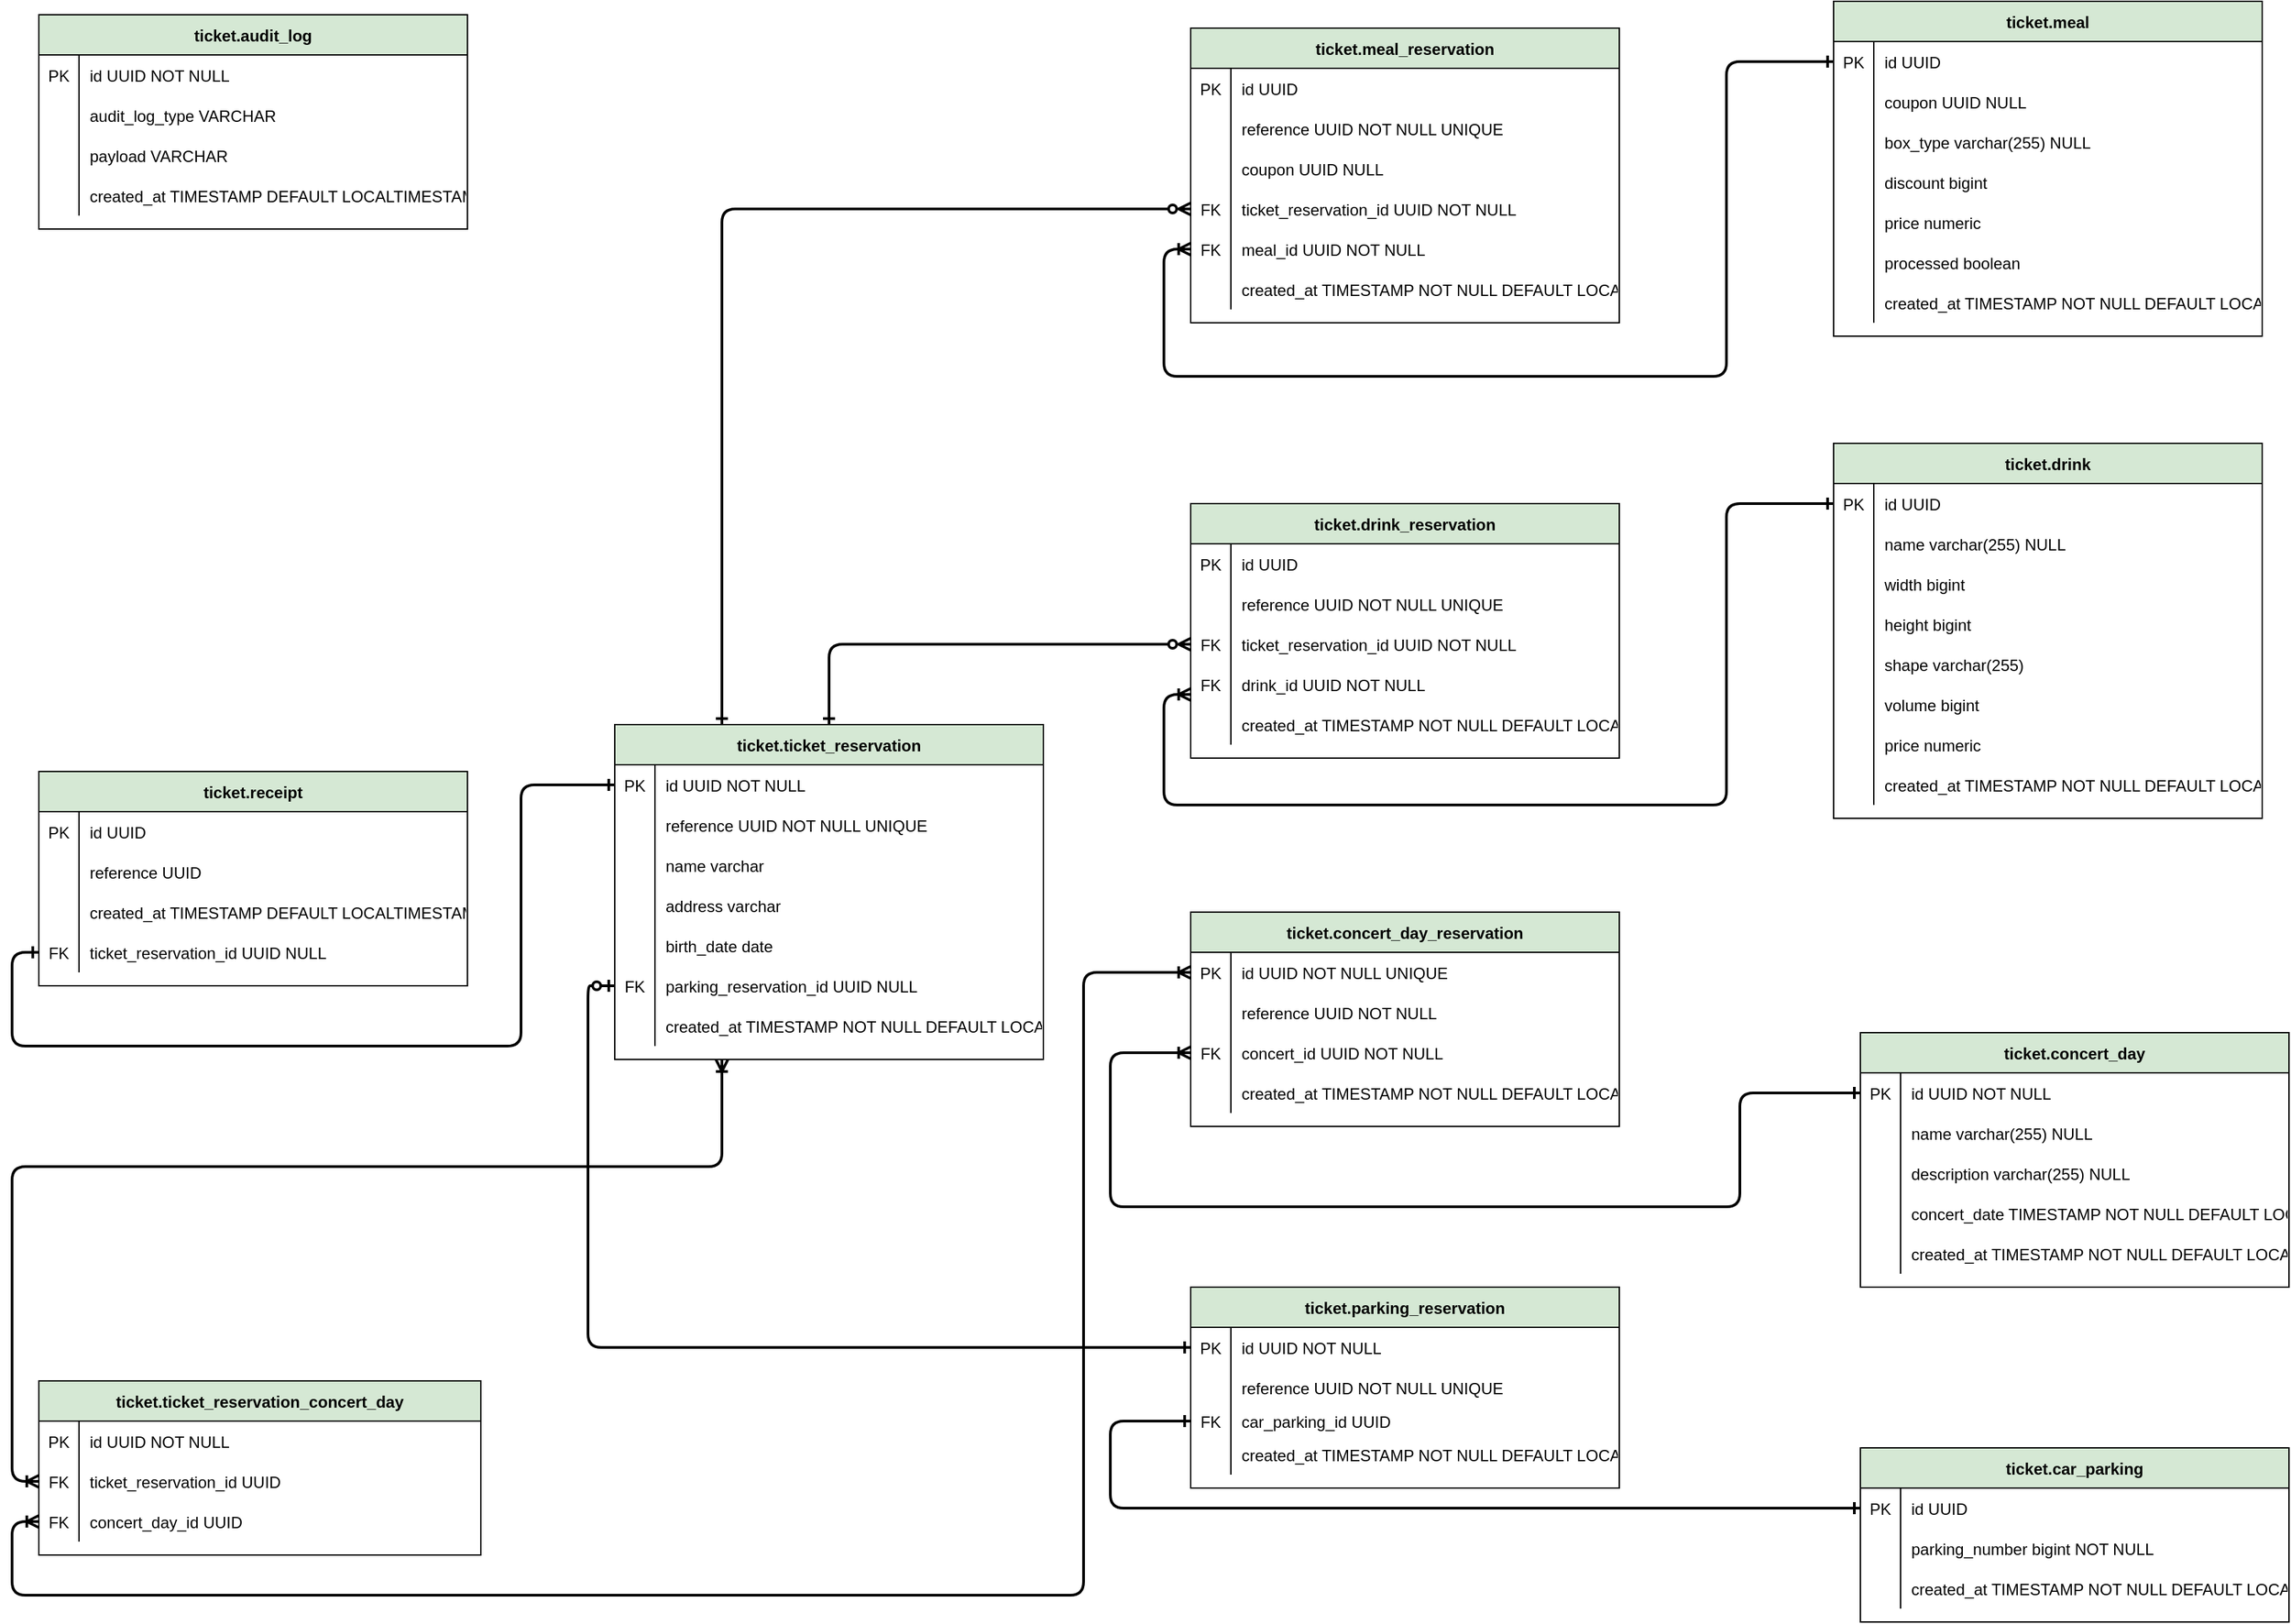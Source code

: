 <mxfile version="17.4.2" type="device"><diagram id="R2lEEEUBdFMjLlhIrx00" name="Page-1"><mxGraphModel dx="4393" dy="2470" grid="1" gridSize="10" guides="1" tooltips="1" connect="1" arrows="1" fold="1" page="1" pageScale="1" pageWidth="850" pageHeight="1100" math="0" shadow="0" extFonts="Permanent Marker^https://fonts.googleapis.com/css?family=Permanent+Marker"><root><mxCell id="0"/><mxCell id="1" parent="0"/><mxCell id="giWDanGND8QDhjnFk9Gq-1" value="ticket.car_parking" style="shape=table;startSize=30;container=1;collapsible=1;childLayout=tableLayout;fixedRows=1;rowLines=0;fontStyle=1;align=center;resizeLast=1;comic=0;fillColor=#D5E8D4;" parent="1" vertex="1"><mxGeometry x="-790" y="470" width="320" height="130" as="geometry"/></mxCell><mxCell id="giWDanGND8QDhjnFk9Gq-2" value="" style="shape=tableRow;horizontal=0;startSize=0;swimlaneHead=0;swimlaneBody=0;fillColor=none;collapsible=0;dropTarget=0;points=[[0,0.5],[1,0.5]];portConstraint=eastwest;top=0;left=0;right=0;bottom=0;comic=0;" parent="giWDanGND8QDhjnFk9Gq-1" vertex="1"><mxGeometry y="30" width="320" height="30" as="geometry"/></mxCell><mxCell id="giWDanGND8QDhjnFk9Gq-3" value="PK" style="shape=partialRectangle;overflow=hidden;connectable=0;fillColor=none;top=0;left=0;bottom=0;right=0;comic=0;" parent="giWDanGND8QDhjnFk9Gq-2" vertex="1"><mxGeometry width="30" height="30" as="geometry"><mxRectangle width="30" height="30" as="alternateBounds"/></mxGeometry></mxCell><mxCell id="giWDanGND8QDhjnFk9Gq-4" value="id             UUID" style="shape=partialRectangle;overflow=hidden;connectable=0;fillColor=none;align=left;top=0;left=0;bottom=0;right=0;spacingLeft=6;comic=0;" parent="giWDanGND8QDhjnFk9Gq-2" vertex="1"><mxGeometry x="30" width="290" height="30" as="geometry"><mxRectangle width="290" height="30" as="alternateBounds"/></mxGeometry></mxCell><mxCell id="giWDanGND8QDhjnFk9Gq-5" value="" style="shape=tableRow;horizontal=0;startSize=0;swimlaneHead=0;swimlaneBody=0;fillColor=none;collapsible=0;dropTarget=0;points=[[0,0.5],[1,0.5]];portConstraint=eastwest;top=0;left=0;right=0;bottom=0;comic=0;" parent="giWDanGND8QDhjnFk9Gq-1" vertex="1"><mxGeometry y="60" width="320" height="30" as="geometry"/></mxCell><mxCell id="giWDanGND8QDhjnFk9Gq-6" value="" style="shape=partialRectangle;overflow=hidden;connectable=0;fillColor=none;top=0;left=0;bottom=0;right=0;comic=0;" parent="giWDanGND8QDhjnFk9Gq-5" vertex="1"><mxGeometry width="30" height="30" as="geometry"><mxRectangle width="30" height="30" as="alternateBounds"/></mxGeometry></mxCell><mxCell id="giWDanGND8QDhjnFk9Gq-7" value="parking_number bigint    NOT NULL" style="shape=partialRectangle;overflow=hidden;connectable=0;fillColor=none;align=left;top=0;left=0;bottom=0;right=0;spacingLeft=6;comic=0;" parent="giWDanGND8QDhjnFk9Gq-5" vertex="1"><mxGeometry x="30" width="290" height="30" as="geometry"><mxRectangle width="290" height="30" as="alternateBounds"/></mxGeometry></mxCell><mxCell id="giWDanGND8QDhjnFk9Gq-8" value="" style="shape=tableRow;horizontal=0;startSize=0;swimlaneHead=0;swimlaneBody=0;fillColor=none;collapsible=0;dropTarget=0;points=[[0,0.5],[1,0.5]];portConstraint=eastwest;top=0;left=0;right=0;bottom=0;comic=0;" parent="giWDanGND8QDhjnFk9Gq-1" vertex="1"><mxGeometry y="90" width="320" height="30" as="geometry"/></mxCell><mxCell id="giWDanGND8QDhjnFk9Gq-9" value="" style="shape=partialRectangle;overflow=hidden;connectable=0;fillColor=none;top=0;left=0;bottom=0;right=0;comic=0;" parent="giWDanGND8QDhjnFk9Gq-8" vertex="1"><mxGeometry width="30" height="30" as="geometry"><mxRectangle width="30" height="30" as="alternateBounds"/></mxGeometry></mxCell><mxCell id="giWDanGND8QDhjnFk9Gq-10" value="created_at     TIMESTAMP NOT NULL DEFAULT LOCALTIMESTAMP" style="shape=partialRectangle;overflow=hidden;connectable=0;fillColor=none;align=left;top=0;left=0;bottom=0;right=0;spacingLeft=6;comic=0;" parent="giWDanGND8QDhjnFk9Gq-8" vertex="1"><mxGeometry x="30" width="290" height="30" as="geometry"><mxRectangle width="290" height="30" as="alternateBounds"/></mxGeometry></mxCell><mxCell id="giWDanGND8QDhjnFk9Gq-11" value="ticket.parking_reservation" style="shape=table;startSize=30;container=1;collapsible=1;childLayout=tableLayout;fixedRows=1;rowLines=0;fontStyle=1;align=center;resizeLast=1;comic=0;fillColor=#D5E8D4;" parent="1" vertex="1"><mxGeometry x="-1290" y="350" width="320" height="150" as="geometry"/></mxCell><mxCell id="giWDanGND8QDhjnFk9Gq-12" value="" style="shape=tableRow;horizontal=0;startSize=0;swimlaneHead=0;swimlaneBody=0;fillColor=none;collapsible=0;dropTarget=0;points=[[0,0.5],[1,0.5]];portConstraint=eastwest;top=0;left=0;right=0;bottom=0;comic=0;" parent="giWDanGND8QDhjnFk9Gq-11" vertex="1"><mxGeometry y="30" width="320" height="30" as="geometry"/></mxCell><mxCell id="giWDanGND8QDhjnFk9Gq-13" value="PK" style="shape=partialRectangle;overflow=hidden;connectable=0;fillColor=none;top=0;left=0;bottom=0;right=0;comic=0;" parent="giWDanGND8QDhjnFk9Gq-12" vertex="1"><mxGeometry width="30" height="30" as="geometry"><mxRectangle width="30" height="30" as="alternateBounds"/></mxGeometry></mxCell><mxCell id="giWDanGND8QDhjnFk9Gq-14" value="id             UUID      NOT NULL" style="shape=partialRectangle;overflow=hidden;connectable=0;fillColor=none;align=left;top=0;left=0;bottom=0;right=0;spacingLeft=6;comic=0;" parent="giWDanGND8QDhjnFk9Gq-12" vertex="1"><mxGeometry x="30" width="290" height="30" as="geometry"><mxRectangle width="290" height="30" as="alternateBounds"/></mxGeometry></mxCell><mxCell id="giWDanGND8QDhjnFk9Gq-15" value="" style="shape=tableRow;horizontal=0;startSize=0;swimlaneHead=0;swimlaneBody=0;fillColor=none;collapsible=0;dropTarget=0;points=[[0,0.5],[1,0.5]];portConstraint=eastwest;top=0;left=0;right=0;bottom=0;comic=0;" parent="giWDanGND8QDhjnFk9Gq-11" vertex="1"><mxGeometry y="60" width="320" height="30" as="geometry"/></mxCell><mxCell id="giWDanGND8QDhjnFk9Gq-16" value="" style="shape=partialRectangle;overflow=hidden;connectable=0;fillColor=none;top=0;left=0;bottom=0;right=0;comic=0;" parent="giWDanGND8QDhjnFk9Gq-15" vertex="1"><mxGeometry width="30" height="30" as="geometry"><mxRectangle width="30" height="30" as="alternateBounds"/></mxGeometry></mxCell><mxCell id="giWDanGND8QDhjnFk9Gq-17" value="reference      UUID      NOT NULL UNIQUE" style="shape=partialRectangle;overflow=hidden;connectable=0;fillColor=none;align=left;top=0;left=0;bottom=0;right=0;spacingLeft=6;comic=0;" parent="giWDanGND8QDhjnFk9Gq-15" vertex="1"><mxGeometry x="30" width="290" height="30" as="geometry"><mxRectangle width="290" height="30" as="alternateBounds"/></mxGeometry></mxCell><mxCell id="giWDanGND8QDhjnFk9Gq-18" value="" style="shape=tableRow;horizontal=0;startSize=0;swimlaneHead=0;swimlaneBody=0;fillColor=none;collapsible=0;dropTarget=0;points=[[0,0.5],[1,0.5]];portConstraint=eastwest;top=0;left=0;right=0;bottom=0;comic=0;" parent="giWDanGND8QDhjnFk9Gq-11" vertex="1"><mxGeometry y="90" width="320" height="20" as="geometry"/></mxCell><mxCell id="giWDanGND8QDhjnFk9Gq-19" value="FK" style="shape=partialRectangle;overflow=hidden;connectable=0;fillColor=none;top=0;left=0;bottom=0;right=0;comic=0;" parent="giWDanGND8QDhjnFk9Gq-18" vertex="1"><mxGeometry width="30" height="20" as="geometry"><mxRectangle width="30" height="20" as="alternateBounds"/></mxGeometry></mxCell><mxCell id="giWDanGND8QDhjnFk9Gq-20" value="car_parking_id UUID" style="shape=partialRectangle;overflow=hidden;connectable=0;fillColor=none;align=left;top=0;left=0;bottom=0;right=0;spacingLeft=6;comic=0;" parent="giWDanGND8QDhjnFk9Gq-18" vertex="1"><mxGeometry x="30" width="290" height="20" as="geometry"><mxRectangle width="290" height="20" as="alternateBounds"/></mxGeometry></mxCell><mxCell id="giWDanGND8QDhjnFk9Gq-21" value="" style="shape=tableRow;horizontal=0;startSize=0;swimlaneHead=0;swimlaneBody=0;fillColor=none;collapsible=0;dropTarget=0;points=[[0,0.5],[1,0.5]];portConstraint=eastwest;top=0;left=0;right=0;bottom=0;comic=0;" parent="giWDanGND8QDhjnFk9Gq-11" vertex="1"><mxGeometry y="110" width="320" height="30" as="geometry"/></mxCell><mxCell id="giWDanGND8QDhjnFk9Gq-22" value="" style="shape=partialRectangle;overflow=hidden;connectable=0;fillColor=none;top=0;left=0;bottom=0;right=0;comic=0;" parent="giWDanGND8QDhjnFk9Gq-21" vertex="1"><mxGeometry width="30" height="30" as="geometry"><mxRectangle width="30" height="30" as="alternateBounds"/></mxGeometry></mxCell><mxCell id="giWDanGND8QDhjnFk9Gq-23" value="created_at     TIMESTAMP NOT NULL DEFAULT LOCALTIMESTAMP" style="shape=partialRectangle;overflow=hidden;connectable=0;fillColor=none;align=left;top=0;left=0;bottom=0;right=0;spacingLeft=6;comic=0;" parent="giWDanGND8QDhjnFk9Gq-21" vertex="1"><mxGeometry x="30" width="290" height="30" as="geometry"><mxRectangle width="290" height="30" as="alternateBounds"/></mxGeometry></mxCell><mxCell id="giWDanGND8QDhjnFk9Gq-24" value="ticket.concert_day" style="shape=table;startSize=30;container=1;collapsible=1;childLayout=tableLayout;fixedRows=1;rowLines=0;fontStyle=1;align=center;resizeLast=1;comic=0;fillColor=#D5E8D4;" parent="1" vertex="1"><mxGeometry x="-790" y="160" width="320" height="190" as="geometry"/></mxCell><mxCell id="giWDanGND8QDhjnFk9Gq-25" value="" style="shape=tableRow;horizontal=0;startSize=0;swimlaneHead=0;swimlaneBody=0;fillColor=none;collapsible=0;dropTarget=0;points=[[0,0.5],[1,0.5]];portConstraint=eastwest;top=0;left=0;right=0;bottom=0;comic=0;" parent="giWDanGND8QDhjnFk9Gq-24" vertex="1"><mxGeometry y="30" width="320" height="30" as="geometry"/></mxCell><mxCell id="giWDanGND8QDhjnFk9Gq-26" value="PK" style="shape=partialRectangle;overflow=hidden;connectable=0;fillColor=none;top=0;left=0;bottom=0;right=0;comic=0;" parent="giWDanGND8QDhjnFk9Gq-25" vertex="1"><mxGeometry width="30" height="30" as="geometry"><mxRectangle width="30" height="30" as="alternateBounds"/></mxGeometry></mxCell><mxCell id="giWDanGND8QDhjnFk9Gq-27" value="id           UUID         NOT NULL" style="shape=partialRectangle;overflow=hidden;connectable=0;fillColor=none;align=left;top=0;left=0;bottom=0;right=0;spacingLeft=6;comic=0;" parent="giWDanGND8QDhjnFk9Gq-25" vertex="1"><mxGeometry x="30" width="290" height="30" as="geometry"><mxRectangle width="290" height="30" as="alternateBounds"/></mxGeometry></mxCell><mxCell id="giWDanGND8QDhjnFk9Gq-28" value="" style="shape=tableRow;horizontal=0;startSize=0;swimlaneHead=0;swimlaneBody=0;fillColor=none;collapsible=0;dropTarget=0;points=[[0,0.5],[1,0.5]];portConstraint=eastwest;top=0;left=0;right=0;bottom=0;comic=0;" parent="giWDanGND8QDhjnFk9Gq-24" vertex="1"><mxGeometry y="60" width="320" height="30" as="geometry"/></mxCell><mxCell id="giWDanGND8QDhjnFk9Gq-29" value="" style="shape=partialRectangle;overflow=hidden;connectable=0;fillColor=none;top=0;left=0;bottom=0;right=0;comic=0;" parent="giWDanGND8QDhjnFk9Gq-28" vertex="1"><mxGeometry width="30" height="30" as="geometry"><mxRectangle width="30" height="30" as="alternateBounds"/></mxGeometry></mxCell><mxCell id="giWDanGND8QDhjnFk9Gq-30" value="name         varchar(255) NULL" style="shape=partialRectangle;overflow=hidden;connectable=0;fillColor=none;align=left;top=0;left=0;bottom=0;right=0;spacingLeft=6;comic=0;" parent="giWDanGND8QDhjnFk9Gq-28" vertex="1"><mxGeometry x="30" width="290" height="30" as="geometry"><mxRectangle width="290" height="30" as="alternateBounds"/></mxGeometry></mxCell><mxCell id="giWDanGND8QDhjnFk9Gq-31" value="" style="shape=tableRow;horizontal=0;startSize=0;swimlaneHead=0;swimlaneBody=0;fillColor=none;collapsible=0;dropTarget=0;points=[[0,0.5],[1,0.5]];portConstraint=eastwest;top=0;left=0;right=0;bottom=0;comic=0;" parent="giWDanGND8QDhjnFk9Gq-24" vertex="1"><mxGeometry y="90" width="320" height="30" as="geometry"/></mxCell><mxCell id="giWDanGND8QDhjnFk9Gq-32" value="" style="shape=partialRectangle;overflow=hidden;connectable=0;fillColor=none;top=0;left=0;bottom=0;right=0;comic=0;" parent="giWDanGND8QDhjnFk9Gq-31" vertex="1"><mxGeometry width="30" height="30" as="geometry"><mxRectangle width="30" height="30" as="alternateBounds"/></mxGeometry></mxCell><mxCell id="giWDanGND8QDhjnFk9Gq-33" value="description  varchar(255) NULL" style="shape=partialRectangle;overflow=hidden;connectable=0;fillColor=none;align=left;top=0;left=0;bottom=0;right=0;spacingLeft=6;comic=0;" parent="giWDanGND8QDhjnFk9Gq-31" vertex="1"><mxGeometry x="30" width="290" height="30" as="geometry"><mxRectangle width="290" height="30" as="alternateBounds"/></mxGeometry></mxCell><mxCell id="giWDanGND8QDhjnFk9Gq-34" value="" style="shape=tableRow;horizontal=0;startSize=0;swimlaneHead=0;swimlaneBody=0;fillColor=none;collapsible=0;dropTarget=0;points=[[0,0.5],[1,0.5]];portConstraint=eastwest;top=0;left=0;right=0;bottom=0;comic=0;" parent="giWDanGND8QDhjnFk9Gq-24" vertex="1"><mxGeometry y="120" width="320" height="30" as="geometry"/></mxCell><mxCell id="giWDanGND8QDhjnFk9Gq-35" value="" style="shape=partialRectangle;overflow=hidden;connectable=0;fillColor=none;top=0;left=0;bottom=0;right=0;comic=0;" parent="giWDanGND8QDhjnFk9Gq-34" vertex="1"><mxGeometry width="30" height="30" as="geometry"><mxRectangle width="30" height="30" as="alternateBounds"/></mxGeometry></mxCell><mxCell id="giWDanGND8QDhjnFk9Gq-36" value="concert_date TIMESTAMP    NOT NULL DEFAULT LOCALTIMESTAMP" style="shape=partialRectangle;overflow=hidden;connectable=0;fillColor=none;align=left;top=0;left=0;bottom=0;right=0;spacingLeft=6;comic=0;" parent="giWDanGND8QDhjnFk9Gq-34" vertex="1"><mxGeometry x="30" width="290" height="30" as="geometry"><mxRectangle width="290" height="30" as="alternateBounds"/></mxGeometry></mxCell><mxCell id="giWDanGND8QDhjnFk9Gq-37" value="" style="shape=tableRow;horizontal=0;startSize=0;swimlaneHead=0;swimlaneBody=0;fillColor=none;collapsible=0;dropTarget=0;points=[[0,0.5],[1,0.5]];portConstraint=eastwest;top=0;left=0;right=0;bottom=0;comic=0;" parent="giWDanGND8QDhjnFk9Gq-24" vertex="1"><mxGeometry y="150" width="320" height="30" as="geometry"/></mxCell><mxCell id="giWDanGND8QDhjnFk9Gq-38" value="" style="shape=partialRectangle;overflow=hidden;connectable=0;fillColor=none;top=0;left=0;bottom=0;right=0;comic=0;" parent="giWDanGND8QDhjnFk9Gq-37" vertex="1"><mxGeometry width="30" height="30" as="geometry"><mxRectangle width="30" height="30" as="alternateBounds"/></mxGeometry></mxCell><mxCell id="giWDanGND8QDhjnFk9Gq-39" value="created_at   TIMESTAMP    NOT NULL DEFAULT LOCALTIMESTAMP" style="shape=partialRectangle;overflow=hidden;connectable=0;fillColor=none;align=left;top=0;left=0;bottom=0;right=0;spacingLeft=6;comic=0;" parent="giWDanGND8QDhjnFk9Gq-37" vertex="1"><mxGeometry x="30" width="290" height="30" as="geometry"><mxRectangle width="290" height="30" as="alternateBounds"/></mxGeometry></mxCell><mxCell id="giWDanGND8QDhjnFk9Gq-40" value="ticket.concert_day_reservation" style="shape=table;startSize=30;container=1;collapsible=1;childLayout=tableLayout;fixedRows=1;rowLines=0;fontStyle=1;align=center;resizeLast=1;comic=0;fillColor=#D5E8D4;" parent="1" vertex="1"><mxGeometry x="-1290" y="70" width="320" height="160" as="geometry"/></mxCell><mxCell id="giWDanGND8QDhjnFk9Gq-41" value="" style="shape=tableRow;horizontal=0;startSize=0;swimlaneHead=0;swimlaneBody=0;fillColor=none;collapsible=0;dropTarget=0;points=[[0,0.5],[1,0.5]];portConstraint=eastwest;top=0;left=0;right=0;bottom=0;comic=0;" parent="giWDanGND8QDhjnFk9Gq-40" vertex="1"><mxGeometry y="30" width="320" height="30" as="geometry"/></mxCell><mxCell id="giWDanGND8QDhjnFk9Gq-42" value="PK" style="shape=partialRectangle;overflow=hidden;connectable=0;fillColor=none;top=0;left=0;bottom=0;right=0;comic=0;" parent="giWDanGND8QDhjnFk9Gq-41" vertex="1"><mxGeometry width="30" height="30" as="geometry"><mxRectangle width="30" height="30" as="alternateBounds"/></mxGeometry></mxCell><mxCell id="giWDanGND8QDhjnFk9Gq-43" value="id         UUID      NOT NULL UNIQUE" style="shape=partialRectangle;overflow=hidden;connectable=0;fillColor=none;align=left;top=0;left=0;bottom=0;right=0;spacingLeft=6;comic=0;" parent="giWDanGND8QDhjnFk9Gq-41" vertex="1"><mxGeometry x="30" width="290" height="30" as="geometry"><mxRectangle width="290" height="30" as="alternateBounds"/></mxGeometry></mxCell><mxCell id="giWDanGND8QDhjnFk9Gq-44" value="" style="shape=tableRow;horizontal=0;startSize=0;swimlaneHead=0;swimlaneBody=0;fillColor=none;collapsible=0;dropTarget=0;points=[[0,0.5],[1,0.5]];portConstraint=eastwest;top=0;left=0;right=0;bottom=0;comic=0;" parent="giWDanGND8QDhjnFk9Gq-40" vertex="1"><mxGeometry y="60" width="320" height="30" as="geometry"/></mxCell><mxCell id="giWDanGND8QDhjnFk9Gq-45" value="" style="shape=partialRectangle;overflow=hidden;connectable=0;fillColor=none;top=0;left=0;bottom=0;right=0;comic=0;" parent="giWDanGND8QDhjnFk9Gq-44" vertex="1"><mxGeometry width="30" height="30" as="geometry"><mxRectangle width="30" height="30" as="alternateBounds"/></mxGeometry></mxCell><mxCell id="giWDanGND8QDhjnFk9Gq-46" value="reference  UUID      NOT NULL" style="shape=partialRectangle;overflow=hidden;connectable=0;fillColor=none;align=left;top=0;left=0;bottom=0;right=0;spacingLeft=6;comic=0;" parent="giWDanGND8QDhjnFk9Gq-44" vertex="1"><mxGeometry x="30" width="290" height="30" as="geometry"><mxRectangle width="290" height="30" as="alternateBounds"/></mxGeometry></mxCell><mxCell id="giWDanGND8QDhjnFk9Gq-47" value="" style="shape=tableRow;horizontal=0;startSize=0;swimlaneHead=0;swimlaneBody=0;fillColor=none;collapsible=0;dropTarget=0;points=[[0,0.5],[1,0.5]];portConstraint=eastwest;top=0;left=0;right=0;bottom=0;comic=0;" parent="giWDanGND8QDhjnFk9Gq-40" vertex="1"><mxGeometry y="90" width="320" height="30" as="geometry"/></mxCell><mxCell id="giWDanGND8QDhjnFk9Gq-48" value="FK" style="shape=partialRectangle;overflow=hidden;connectable=0;fillColor=none;top=0;left=0;bottom=0;right=0;comic=0;" parent="giWDanGND8QDhjnFk9Gq-47" vertex="1"><mxGeometry width="30" height="30" as="geometry"><mxRectangle width="30" height="30" as="alternateBounds"/></mxGeometry></mxCell><mxCell id="giWDanGND8QDhjnFk9Gq-49" value="concert_id UUID      NOT NULL" style="shape=partialRectangle;overflow=hidden;connectable=0;fillColor=none;align=left;top=0;left=0;bottom=0;right=0;spacingLeft=6;comic=0;" parent="giWDanGND8QDhjnFk9Gq-47" vertex="1"><mxGeometry x="30" width="290" height="30" as="geometry"><mxRectangle width="290" height="30" as="alternateBounds"/></mxGeometry></mxCell><mxCell id="giWDanGND8QDhjnFk9Gq-50" value="" style="shape=tableRow;horizontal=0;startSize=0;swimlaneHead=0;swimlaneBody=0;fillColor=none;collapsible=0;dropTarget=0;points=[[0,0.5],[1,0.5]];portConstraint=eastwest;top=0;left=0;right=0;bottom=0;comic=0;" parent="giWDanGND8QDhjnFk9Gq-40" vertex="1"><mxGeometry y="120" width="320" height="30" as="geometry"/></mxCell><mxCell id="giWDanGND8QDhjnFk9Gq-51" value="" style="shape=partialRectangle;overflow=hidden;connectable=0;fillColor=none;top=0;left=0;bottom=0;right=0;comic=0;" parent="giWDanGND8QDhjnFk9Gq-50" vertex="1"><mxGeometry width="30" height="30" as="geometry"><mxRectangle width="30" height="30" as="alternateBounds"/></mxGeometry></mxCell><mxCell id="giWDanGND8QDhjnFk9Gq-52" value="created_at TIMESTAMP NOT NULL DEFAULT LOCALTIMESTAMP" style="shape=partialRectangle;overflow=hidden;connectable=0;fillColor=none;align=left;top=0;left=0;bottom=0;right=0;spacingLeft=6;comic=0;" parent="giWDanGND8QDhjnFk9Gq-50" vertex="1"><mxGeometry x="30" width="290" height="30" as="geometry"><mxRectangle width="290" height="30" as="alternateBounds"/></mxGeometry></mxCell><mxCell id="giWDanGND8QDhjnFk9Gq-53" value="ticket.ticket_reservation" style="shape=table;startSize=30;container=1;collapsible=1;childLayout=tableLayout;fixedRows=1;rowLines=0;fontStyle=1;align=center;resizeLast=1;comic=0;fillColor=#D5E8D4;" parent="1" vertex="1"><mxGeometry x="-1720" y="-70" width="320" height="250" as="geometry"/></mxCell><mxCell id="giWDanGND8QDhjnFk9Gq-54" value="" style="shape=tableRow;horizontal=0;startSize=0;swimlaneHead=0;swimlaneBody=0;fillColor=none;collapsible=0;dropTarget=0;points=[[0,0.5],[1,0.5]];portConstraint=eastwest;top=0;left=0;right=0;bottom=0;comic=0;" parent="giWDanGND8QDhjnFk9Gq-53" vertex="1"><mxGeometry y="30" width="320" height="30" as="geometry"/></mxCell><mxCell id="giWDanGND8QDhjnFk9Gq-55" value="PK" style="shape=partialRectangle;overflow=hidden;connectable=0;fillColor=none;top=0;left=0;bottom=0;right=0;comic=0;" parent="giWDanGND8QDhjnFk9Gq-54" vertex="1"><mxGeometry width="30" height="30" as="geometry"><mxRectangle width="30" height="30" as="alternateBounds"/></mxGeometry></mxCell><mxCell id="giWDanGND8QDhjnFk9Gq-56" value="id                     UUID      NOT NULL" style="shape=partialRectangle;overflow=hidden;connectable=0;fillColor=none;align=left;top=0;left=0;bottom=0;right=0;spacingLeft=6;comic=0;" parent="giWDanGND8QDhjnFk9Gq-54" vertex="1"><mxGeometry x="30" width="290" height="30" as="geometry"><mxRectangle width="290" height="30" as="alternateBounds"/></mxGeometry></mxCell><mxCell id="giWDanGND8QDhjnFk9Gq-57" value="" style="shape=tableRow;horizontal=0;startSize=0;swimlaneHead=0;swimlaneBody=0;fillColor=none;collapsible=0;dropTarget=0;points=[[0,0.5],[1,0.5]];portConstraint=eastwest;top=0;left=0;right=0;bottom=0;comic=0;" parent="giWDanGND8QDhjnFk9Gq-53" vertex="1"><mxGeometry y="60" width="320" height="30" as="geometry"/></mxCell><mxCell id="giWDanGND8QDhjnFk9Gq-58" value="" style="shape=partialRectangle;overflow=hidden;connectable=0;fillColor=none;top=0;left=0;bottom=0;right=0;comic=0;" parent="giWDanGND8QDhjnFk9Gq-57" vertex="1"><mxGeometry width="30" height="30" as="geometry"><mxRectangle width="30" height="30" as="alternateBounds"/></mxGeometry></mxCell><mxCell id="giWDanGND8QDhjnFk9Gq-59" value="reference              UUID      NOT NULL UNIQUE" style="shape=partialRectangle;overflow=hidden;connectable=0;fillColor=none;align=left;top=0;left=0;bottom=0;right=0;spacingLeft=6;comic=0;" parent="giWDanGND8QDhjnFk9Gq-57" vertex="1"><mxGeometry x="30" width="290" height="30" as="geometry"><mxRectangle width="290" height="30" as="alternateBounds"/></mxGeometry></mxCell><mxCell id="giWDanGND8QDhjnFk9Gq-60" value="" style="shape=tableRow;horizontal=0;startSize=0;swimlaneHead=0;swimlaneBody=0;fillColor=none;collapsible=0;dropTarget=0;points=[[0,0.5],[1,0.5]];portConstraint=eastwest;top=0;left=0;right=0;bottom=0;comic=0;" parent="giWDanGND8QDhjnFk9Gq-53" vertex="1"><mxGeometry y="90" width="320" height="30" as="geometry"/></mxCell><mxCell id="giWDanGND8QDhjnFk9Gq-61" value="" style="shape=partialRectangle;overflow=hidden;connectable=0;fillColor=none;top=0;left=0;bottom=0;right=0;comic=0;" parent="giWDanGND8QDhjnFk9Gq-60" vertex="1"><mxGeometry width="30" height="30" as="geometry"><mxRectangle width="30" height="30" as="alternateBounds"/></mxGeometry></mxCell><mxCell id="giWDanGND8QDhjnFk9Gq-62" value="name                   varchar" style="shape=partialRectangle;overflow=hidden;connectable=0;fillColor=none;align=left;top=0;left=0;bottom=0;right=0;spacingLeft=6;comic=0;" parent="giWDanGND8QDhjnFk9Gq-60" vertex="1"><mxGeometry x="30" width="290" height="30" as="geometry"><mxRectangle width="290" height="30" as="alternateBounds"/></mxGeometry></mxCell><mxCell id="giWDanGND8QDhjnFk9Gq-63" value="" style="shape=tableRow;horizontal=0;startSize=0;swimlaneHead=0;swimlaneBody=0;fillColor=none;collapsible=0;dropTarget=0;points=[[0,0.5],[1,0.5]];portConstraint=eastwest;top=0;left=0;right=0;bottom=0;comic=0;" parent="giWDanGND8QDhjnFk9Gq-53" vertex="1"><mxGeometry y="120" width="320" height="30" as="geometry"/></mxCell><mxCell id="giWDanGND8QDhjnFk9Gq-64" value="" style="shape=partialRectangle;overflow=hidden;connectable=0;fillColor=none;top=0;left=0;bottom=0;right=0;comic=0;" parent="giWDanGND8QDhjnFk9Gq-63" vertex="1"><mxGeometry width="30" height="30" as="geometry"><mxRectangle width="30" height="30" as="alternateBounds"/></mxGeometry></mxCell><mxCell id="giWDanGND8QDhjnFk9Gq-65" value="address                varchar" style="shape=partialRectangle;overflow=hidden;connectable=0;fillColor=none;align=left;top=0;left=0;bottom=0;right=0;spacingLeft=6;comic=0;" parent="giWDanGND8QDhjnFk9Gq-63" vertex="1"><mxGeometry x="30" width="290" height="30" as="geometry"><mxRectangle width="290" height="30" as="alternateBounds"/></mxGeometry></mxCell><mxCell id="giWDanGND8QDhjnFk9Gq-66" value="" style="shape=tableRow;horizontal=0;startSize=0;swimlaneHead=0;swimlaneBody=0;fillColor=none;collapsible=0;dropTarget=0;points=[[0,0.5],[1,0.5]];portConstraint=eastwest;top=0;left=0;right=0;bottom=0;comic=0;" parent="giWDanGND8QDhjnFk9Gq-53" vertex="1"><mxGeometry y="150" width="320" height="30" as="geometry"/></mxCell><mxCell id="giWDanGND8QDhjnFk9Gq-67" value="" style="shape=partialRectangle;overflow=hidden;connectable=0;fillColor=none;top=0;left=0;bottom=0;right=0;comic=0;" parent="giWDanGND8QDhjnFk9Gq-66" vertex="1"><mxGeometry width="30" height="30" as="geometry"><mxRectangle width="30" height="30" as="alternateBounds"/></mxGeometry></mxCell><mxCell id="giWDanGND8QDhjnFk9Gq-68" value="birth_date             date" style="shape=partialRectangle;overflow=hidden;connectable=0;fillColor=none;align=left;top=0;left=0;bottom=0;right=0;spacingLeft=6;comic=0;" parent="giWDanGND8QDhjnFk9Gq-66" vertex="1"><mxGeometry x="30" width="290" height="30" as="geometry"><mxRectangle width="290" height="30" as="alternateBounds"/></mxGeometry></mxCell><mxCell id="giWDanGND8QDhjnFk9Gq-69" value="" style="shape=tableRow;horizontal=0;startSize=0;swimlaneHead=0;swimlaneBody=0;fillColor=none;collapsible=0;dropTarget=0;points=[[0,0.5],[1,0.5]];portConstraint=eastwest;top=0;left=0;right=0;bottom=0;comic=0;" parent="giWDanGND8QDhjnFk9Gq-53" vertex="1"><mxGeometry y="180" width="320" height="30" as="geometry"/></mxCell><mxCell id="giWDanGND8QDhjnFk9Gq-70" value="FK" style="shape=partialRectangle;overflow=hidden;connectable=0;fillColor=none;top=0;left=0;bottom=0;right=0;comic=0;" parent="giWDanGND8QDhjnFk9Gq-69" vertex="1"><mxGeometry width="30" height="30" as="geometry"><mxRectangle width="30" height="30" as="alternateBounds"/></mxGeometry></mxCell><mxCell id="giWDanGND8QDhjnFk9Gq-71" value="parking_reservation_id UUID      NULL" style="shape=partialRectangle;overflow=hidden;connectable=0;fillColor=none;align=left;top=0;left=0;bottom=0;right=0;spacingLeft=6;comic=0;" parent="giWDanGND8QDhjnFk9Gq-69" vertex="1"><mxGeometry x="30" width="290" height="30" as="geometry"><mxRectangle width="290" height="30" as="alternateBounds"/></mxGeometry></mxCell><mxCell id="giWDanGND8QDhjnFk9Gq-72" value="" style="shape=tableRow;horizontal=0;startSize=0;swimlaneHead=0;swimlaneBody=0;fillColor=none;collapsible=0;dropTarget=0;points=[[0,0.5],[1,0.5]];portConstraint=eastwest;top=0;left=0;right=0;bottom=0;comic=0;" parent="giWDanGND8QDhjnFk9Gq-53" vertex="1"><mxGeometry y="210" width="320" height="30" as="geometry"/></mxCell><mxCell id="giWDanGND8QDhjnFk9Gq-73" value="" style="shape=partialRectangle;overflow=hidden;connectable=0;fillColor=none;top=0;left=0;bottom=0;right=0;comic=0;" parent="giWDanGND8QDhjnFk9Gq-72" vertex="1"><mxGeometry width="30" height="30" as="geometry"><mxRectangle width="30" height="30" as="alternateBounds"/></mxGeometry></mxCell><mxCell id="giWDanGND8QDhjnFk9Gq-74" value="created_at             TIMESTAMP NOT NULL DEFAULT LOCALTIMESTAMP" style="shape=partialRectangle;overflow=hidden;connectable=0;fillColor=none;align=left;top=0;left=0;bottom=0;right=0;spacingLeft=6;comic=0;" parent="giWDanGND8QDhjnFk9Gq-72" vertex="1"><mxGeometry x="30" width="290" height="30" as="geometry"><mxRectangle width="290" height="30" as="alternateBounds"/></mxGeometry></mxCell><mxCell id="giWDanGND8QDhjnFk9Gq-75" value="ticket.drink" style="shape=table;startSize=30;container=1;collapsible=1;childLayout=tableLayout;fixedRows=1;rowLines=0;fontStyle=1;align=center;resizeLast=1;comic=0;fillColor=#D5E8D4;" parent="1" vertex="1"><mxGeometry x="-810" y="-280" width="320" height="280" as="geometry"/></mxCell><mxCell id="giWDanGND8QDhjnFk9Gq-76" value="" style="shape=tableRow;horizontal=0;startSize=0;swimlaneHead=0;swimlaneBody=0;fillColor=none;collapsible=0;dropTarget=0;points=[[0,0.5],[1,0.5]];portConstraint=eastwest;top=0;left=0;right=0;bottom=0;comic=0;" parent="giWDanGND8QDhjnFk9Gq-75" vertex="1"><mxGeometry y="30" width="320" height="30" as="geometry"/></mxCell><mxCell id="giWDanGND8QDhjnFk9Gq-77" value="PK" style="shape=partialRectangle;overflow=hidden;connectable=0;fillColor=none;top=0;left=0;bottom=0;right=0;comic=0;" parent="giWDanGND8QDhjnFk9Gq-76" vertex="1"><mxGeometry width="30" height="30" as="geometry"><mxRectangle width="30" height="30" as="alternateBounds"/></mxGeometry></mxCell><mxCell id="giWDanGND8QDhjnFk9Gq-78" value="id         UUID" style="shape=partialRectangle;overflow=hidden;connectable=0;fillColor=none;align=left;top=0;left=0;bottom=0;right=0;spacingLeft=6;comic=0;" parent="giWDanGND8QDhjnFk9Gq-76" vertex="1"><mxGeometry x="30" width="290" height="30" as="geometry"><mxRectangle width="290" height="30" as="alternateBounds"/></mxGeometry></mxCell><mxCell id="giWDanGND8QDhjnFk9Gq-79" value="" style="shape=tableRow;horizontal=0;startSize=0;swimlaneHead=0;swimlaneBody=0;fillColor=none;collapsible=0;dropTarget=0;points=[[0,0.5],[1,0.5]];portConstraint=eastwest;top=0;left=0;right=0;bottom=0;comic=0;" parent="giWDanGND8QDhjnFk9Gq-75" vertex="1"><mxGeometry y="60" width="320" height="30" as="geometry"/></mxCell><mxCell id="giWDanGND8QDhjnFk9Gq-80" value="" style="shape=partialRectangle;overflow=hidden;connectable=0;fillColor=none;top=0;left=0;bottom=0;right=0;comic=0;" parent="giWDanGND8QDhjnFk9Gq-79" vertex="1"><mxGeometry width="30" height="30" as="geometry"><mxRectangle width="30" height="30" as="alternateBounds"/></mxGeometry></mxCell><mxCell id="giWDanGND8QDhjnFk9Gq-81" value="name       varchar(255) NULL" style="shape=partialRectangle;overflow=hidden;connectable=0;fillColor=none;align=left;top=0;left=0;bottom=0;right=0;spacingLeft=6;comic=0;" parent="giWDanGND8QDhjnFk9Gq-79" vertex="1"><mxGeometry x="30" width="290" height="30" as="geometry"><mxRectangle width="290" height="30" as="alternateBounds"/></mxGeometry></mxCell><mxCell id="giWDanGND8QDhjnFk9Gq-82" value="" style="shape=tableRow;horizontal=0;startSize=0;swimlaneHead=0;swimlaneBody=0;fillColor=none;collapsible=0;dropTarget=0;points=[[0,0.5],[1,0.5]];portConstraint=eastwest;top=0;left=0;right=0;bottom=0;comic=0;" parent="giWDanGND8QDhjnFk9Gq-75" vertex="1"><mxGeometry y="90" width="320" height="30" as="geometry"/></mxCell><mxCell id="giWDanGND8QDhjnFk9Gq-83" value="" style="shape=partialRectangle;overflow=hidden;connectable=0;fillColor=none;top=0;left=0;bottom=0;right=0;comic=0;" parent="giWDanGND8QDhjnFk9Gq-82" vertex="1"><mxGeometry width="30" height="30" as="geometry"><mxRectangle width="30" height="30" as="alternateBounds"/></mxGeometry></mxCell><mxCell id="giWDanGND8QDhjnFk9Gq-84" value="width      bigint" style="shape=partialRectangle;overflow=hidden;connectable=0;fillColor=none;align=left;top=0;left=0;bottom=0;right=0;spacingLeft=6;comic=0;" parent="giWDanGND8QDhjnFk9Gq-82" vertex="1"><mxGeometry x="30" width="290" height="30" as="geometry"><mxRectangle width="290" height="30" as="alternateBounds"/></mxGeometry></mxCell><mxCell id="giWDanGND8QDhjnFk9Gq-85" value="" style="shape=tableRow;horizontal=0;startSize=0;swimlaneHead=0;swimlaneBody=0;fillColor=none;collapsible=0;dropTarget=0;points=[[0,0.5],[1,0.5]];portConstraint=eastwest;top=0;left=0;right=0;bottom=0;comic=0;" parent="giWDanGND8QDhjnFk9Gq-75" vertex="1"><mxGeometry y="120" width="320" height="30" as="geometry"/></mxCell><mxCell id="giWDanGND8QDhjnFk9Gq-86" value="" style="shape=partialRectangle;overflow=hidden;connectable=0;fillColor=none;top=0;left=0;bottom=0;right=0;comic=0;" parent="giWDanGND8QDhjnFk9Gq-85" vertex="1"><mxGeometry width="30" height="30" as="geometry"><mxRectangle width="30" height="30" as="alternateBounds"/></mxGeometry></mxCell><mxCell id="giWDanGND8QDhjnFk9Gq-87" value="height     bigint" style="shape=partialRectangle;overflow=hidden;connectable=0;fillColor=none;align=left;top=0;left=0;bottom=0;right=0;spacingLeft=6;comic=0;" parent="giWDanGND8QDhjnFk9Gq-85" vertex="1"><mxGeometry x="30" width="290" height="30" as="geometry"><mxRectangle width="290" height="30" as="alternateBounds"/></mxGeometry></mxCell><mxCell id="giWDanGND8QDhjnFk9Gq-88" value="" style="shape=tableRow;horizontal=0;startSize=0;swimlaneHead=0;swimlaneBody=0;fillColor=none;collapsible=0;dropTarget=0;points=[[0,0.5],[1,0.5]];portConstraint=eastwest;top=0;left=0;right=0;bottom=0;comic=0;" parent="giWDanGND8QDhjnFk9Gq-75" vertex="1"><mxGeometry y="150" width="320" height="30" as="geometry"/></mxCell><mxCell id="giWDanGND8QDhjnFk9Gq-89" value="" style="shape=partialRectangle;overflow=hidden;connectable=0;fillColor=none;top=0;left=0;bottom=0;right=0;comic=0;" parent="giWDanGND8QDhjnFk9Gq-88" vertex="1"><mxGeometry width="30" height="30" as="geometry"><mxRectangle width="30" height="30" as="alternateBounds"/></mxGeometry></mxCell><mxCell id="giWDanGND8QDhjnFk9Gq-90" value="shape      varchar(255)" style="shape=partialRectangle;overflow=hidden;connectable=0;fillColor=none;align=left;top=0;left=0;bottom=0;right=0;spacingLeft=6;comic=0;" parent="giWDanGND8QDhjnFk9Gq-88" vertex="1"><mxGeometry x="30" width="290" height="30" as="geometry"><mxRectangle width="290" height="30" as="alternateBounds"/></mxGeometry></mxCell><mxCell id="giWDanGND8QDhjnFk9Gq-91" value="" style="shape=tableRow;horizontal=0;startSize=0;swimlaneHead=0;swimlaneBody=0;fillColor=none;collapsible=0;dropTarget=0;points=[[0,0.5],[1,0.5]];portConstraint=eastwest;top=0;left=0;right=0;bottom=0;comic=0;" parent="giWDanGND8QDhjnFk9Gq-75" vertex="1"><mxGeometry y="180" width="320" height="30" as="geometry"/></mxCell><mxCell id="giWDanGND8QDhjnFk9Gq-92" value="" style="shape=partialRectangle;overflow=hidden;connectable=0;fillColor=none;top=0;left=0;bottom=0;right=0;comic=0;" parent="giWDanGND8QDhjnFk9Gq-91" vertex="1"><mxGeometry width="30" height="30" as="geometry"><mxRectangle width="30" height="30" as="alternateBounds"/></mxGeometry></mxCell><mxCell id="giWDanGND8QDhjnFk9Gq-93" value="volume     bigint" style="shape=partialRectangle;overflow=hidden;connectable=0;fillColor=none;align=left;top=0;left=0;bottom=0;right=0;spacingLeft=6;comic=0;" parent="giWDanGND8QDhjnFk9Gq-91" vertex="1"><mxGeometry x="30" width="290" height="30" as="geometry"><mxRectangle width="290" height="30" as="alternateBounds"/></mxGeometry></mxCell><mxCell id="giWDanGND8QDhjnFk9Gq-94" value="" style="shape=tableRow;horizontal=0;startSize=0;swimlaneHead=0;swimlaneBody=0;fillColor=none;collapsible=0;dropTarget=0;points=[[0,0.5],[1,0.5]];portConstraint=eastwest;top=0;left=0;right=0;bottom=0;comic=0;" parent="giWDanGND8QDhjnFk9Gq-75" vertex="1"><mxGeometry y="210" width="320" height="30" as="geometry"/></mxCell><mxCell id="giWDanGND8QDhjnFk9Gq-95" value="" style="shape=partialRectangle;overflow=hidden;connectable=0;fillColor=none;top=0;left=0;bottom=0;right=0;comic=0;" parent="giWDanGND8QDhjnFk9Gq-94" vertex="1"><mxGeometry width="30" height="30" as="geometry"><mxRectangle width="30" height="30" as="alternateBounds"/></mxGeometry></mxCell><mxCell id="giWDanGND8QDhjnFk9Gq-96" value="price      numeric" style="shape=partialRectangle;overflow=hidden;connectable=0;fillColor=none;align=left;top=0;left=0;bottom=0;right=0;spacingLeft=6;comic=0;" parent="giWDanGND8QDhjnFk9Gq-94" vertex="1"><mxGeometry x="30" width="290" height="30" as="geometry"><mxRectangle width="290" height="30" as="alternateBounds"/></mxGeometry></mxCell><mxCell id="giWDanGND8QDhjnFk9Gq-97" value="" style="shape=tableRow;horizontal=0;startSize=0;swimlaneHead=0;swimlaneBody=0;fillColor=none;collapsible=0;dropTarget=0;points=[[0,0.5],[1,0.5]];portConstraint=eastwest;top=0;left=0;right=0;bottom=0;comic=0;" parent="giWDanGND8QDhjnFk9Gq-75" vertex="1"><mxGeometry y="240" width="320" height="30" as="geometry"/></mxCell><mxCell id="giWDanGND8QDhjnFk9Gq-98" value="" style="shape=partialRectangle;overflow=hidden;connectable=0;fillColor=none;top=0;left=0;bottom=0;right=0;comic=0;" parent="giWDanGND8QDhjnFk9Gq-97" vertex="1"><mxGeometry width="30" height="30" as="geometry"><mxRectangle width="30" height="30" as="alternateBounds"/></mxGeometry></mxCell><mxCell id="giWDanGND8QDhjnFk9Gq-99" value="created_at TIMESTAMP    NOT NULL DEFAULT LOCALTIMESTAMP" style="shape=partialRectangle;overflow=hidden;connectable=0;fillColor=none;align=left;top=0;left=0;bottom=0;right=0;spacingLeft=6;comic=0;" parent="giWDanGND8QDhjnFk9Gq-97" vertex="1"><mxGeometry x="30" width="290" height="30" as="geometry"><mxRectangle width="290" height="30" as="alternateBounds"/></mxGeometry></mxCell><mxCell id="giWDanGND8QDhjnFk9Gq-100" value="ticket.meal" style="shape=table;startSize=30;container=1;collapsible=1;childLayout=tableLayout;fixedRows=1;rowLines=0;fontStyle=1;align=center;resizeLast=1;comic=0;fillColor=#D5E8D4;" parent="1" vertex="1"><mxGeometry x="-810" y="-610" width="320" height="250" as="geometry"/></mxCell><mxCell id="giWDanGND8QDhjnFk9Gq-101" value="" style="shape=tableRow;horizontal=0;startSize=0;swimlaneHead=0;swimlaneBody=0;fillColor=none;collapsible=0;dropTarget=0;points=[[0,0.5],[1,0.5]];portConstraint=eastwest;top=0;left=0;right=0;bottom=0;comic=0;" parent="giWDanGND8QDhjnFk9Gq-100" vertex="1"><mxGeometry y="30" width="320" height="30" as="geometry"/></mxCell><mxCell id="giWDanGND8QDhjnFk9Gq-102" value="PK" style="shape=partialRectangle;overflow=hidden;connectable=0;fillColor=none;top=0;left=0;bottom=0;right=0;comic=0;" parent="giWDanGND8QDhjnFk9Gq-101" vertex="1"><mxGeometry width="30" height="30" as="geometry"><mxRectangle width="30" height="30" as="alternateBounds"/></mxGeometry></mxCell><mxCell id="giWDanGND8QDhjnFk9Gq-103" value="id         UUID" style="shape=partialRectangle;overflow=hidden;connectable=0;fillColor=none;align=left;top=0;left=0;bottom=0;right=0;spacingLeft=6;comic=0;" parent="giWDanGND8QDhjnFk9Gq-101" vertex="1"><mxGeometry x="30" width="290" height="30" as="geometry"><mxRectangle width="290" height="30" as="alternateBounds"/></mxGeometry></mxCell><mxCell id="giWDanGND8QDhjnFk9Gq-104" value="" style="shape=tableRow;horizontal=0;startSize=0;swimlaneHead=0;swimlaneBody=0;fillColor=none;collapsible=0;dropTarget=0;points=[[0,0.5],[1,0.5]];portConstraint=eastwest;top=0;left=0;right=0;bottom=0;comic=0;" parent="giWDanGND8QDhjnFk9Gq-100" vertex="1"><mxGeometry y="60" width="320" height="30" as="geometry"/></mxCell><mxCell id="giWDanGND8QDhjnFk9Gq-105" value="" style="shape=partialRectangle;overflow=hidden;connectable=0;fillColor=none;top=0;left=0;bottom=0;right=0;comic=0;" parent="giWDanGND8QDhjnFk9Gq-104" vertex="1"><mxGeometry width="30" height="30" as="geometry"><mxRectangle width="30" height="30" as="alternateBounds"/></mxGeometry></mxCell><mxCell id="giWDanGND8QDhjnFk9Gq-106" value="coupon     UUID         NULL" style="shape=partialRectangle;overflow=hidden;connectable=0;fillColor=none;align=left;top=0;left=0;bottom=0;right=0;spacingLeft=6;comic=0;" parent="giWDanGND8QDhjnFk9Gq-104" vertex="1"><mxGeometry x="30" width="290" height="30" as="geometry"><mxRectangle width="290" height="30" as="alternateBounds"/></mxGeometry></mxCell><mxCell id="giWDanGND8QDhjnFk9Gq-107" value="" style="shape=tableRow;horizontal=0;startSize=0;swimlaneHead=0;swimlaneBody=0;fillColor=none;collapsible=0;dropTarget=0;points=[[0,0.5],[1,0.5]];portConstraint=eastwest;top=0;left=0;right=0;bottom=0;comic=0;" parent="giWDanGND8QDhjnFk9Gq-100" vertex="1"><mxGeometry y="90" width="320" height="30" as="geometry"/></mxCell><mxCell id="giWDanGND8QDhjnFk9Gq-108" value="" style="shape=partialRectangle;overflow=hidden;connectable=0;fillColor=none;top=0;left=0;bottom=0;right=0;comic=0;" parent="giWDanGND8QDhjnFk9Gq-107" vertex="1"><mxGeometry width="30" height="30" as="geometry"><mxRectangle width="30" height="30" as="alternateBounds"/></mxGeometry></mxCell><mxCell id="giWDanGND8QDhjnFk9Gq-109" value="box_type   varchar(255) NULL" style="shape=partialRectangle;overflow=hidden;connectable=0;fillColor=none;align=left;top=0;left=0;bottom=0;right=0;spacingLeft=6;comic=0;" parent="giWDanGND8QDhjnFk9Gq-107" vertex="1"><mxGeometry x="30" width="290" height="30" as="geometry"><mxRectangle width="290" height="30" as="alternateBounds"/></mxGeometry></mxCell><mxCell id="giWDanGND8QDhjnFk9Gq-110" value="" style="shape=tableRow;horizontal=0;startSize=0;swimlaneHead=0;swimlaneBody=0;fillColor=none;collapsible=0;dropTarget=0;points=[[0,0.5],[1,0.5]];portConstraint=eastwest;top=0;left=0;right=0;bottom=0;comic=0;" parent="giWDanGND8QDhjnFk9Gq-100" vertex="1"><mxGeometry y="120" width="320" height="30" as="geometry"/></mxCell><mxCell id="giWDanGND8QDhjnFk9Gq-111" value="" style="shape=partialRectangle;overflow=hidden;connectable=0;fillColor=none;top=0;left=0;bottom=0;right=0;comic=0;" parent="giWDanGND8QDhjnFk9Gq-110" vertex="1"><mxGeometry width="30" height="30" as="geometry"><mxRectangle width="30" height="30" as="alternateBounds"/></mxGeometry></mxCell><mxCell id="giWDanGND8QDhjnFk9Gq-112" value="discount   bigint" style="shape=partialRectangle;overflow=hidden;connectable=0;fillColor=none;align=left;top=0;left=0;bottom=0;right=0;spacingLeft=6;comic=0;" parent="giWDanGND8QDhjnFk9Gq-110" vertex="1"><mxGeometry x="30" width="290" height="30" as="geometry"><mxRectangle width="290" height="30" as="alternateBounds"/></mxGeometry></mxCell><mxCell id="giWDanGND8QDhjnFk9Gq-113" value="" style="shape=tableRow;horizontal=0;startSize=0;swimlaneHead=0;swimlaneBody=0;fillColor=none;collapsible=0;dropTarget=0;points=[[0,0.5],[1,0.5]];portConstraint=eastwest;top=0;left=0;right=0;bottom=0;comic=0;" parent="giWDanGND8QDhjnFk9Gq-100" vertex="1"><mxGeometry y="150" width="320" height="30" as="geometry"/></mxCell><mxCell id="giWDanGND8QDhjnFk9Gq-114" value="" style="shape=partialRectangle;overflow=hidden;connectable=0;fillColor=none;top=0;left=0;bottom=0;right=0;comic=0;" parent="giWDanGND8QDhjnFk9Gq-113" vertex="1"><mxGeometry width="30" height="30" as="geometry"><mxRectangle width="30" height="30" as="alternateBounds"/></mxGeometry></mxCell><mxCell id="giWDanGND8QDhjnFk9Gq-115" value="price      numeric" style="shape=partialRectangle;overflow=hidden;connectable=0;fillColor=none;align=left;top=0;left=0;bottom=0;right=0;spacingLeft=6;comic=0;" parent="giWDanGND8QDhjnFk9Gq-113" vertex="1"><mxGeometry x="30" width="290" height="30" as="geometry"><mxRectangle width="290" height="30" as="alternateBounds"/></mxGeometry></mxCell><mxCell id="giWDanGND8QDhjnFk9Gq-116" value="" style="shape=tableRow;horizontal=0;startSize=0;swimlaneHead=0;swimlaneBody=0;fillColor=none;collapsible=0;dropTarget=0;points=[[0,0.5],[1,0.5]];portConstraint=eastwest;top=0;left=0;right=0;bottom=0;comic=0;" parent="giWDanGND8QDhjnFk9Gq-100" vertex="1"><mxGeometry y="180" width="320" height="30" as="geometry"/></mxCell><mxCell id="giWDanGND8QDhjnFk9Gq-117" value="" style="shape=partialRectangle;overflow=hidden;connectable=0;fillColor=none;top=0;left=0;bottom=0;right=0;comic=0;" parent="giWDanGND8QDhjnFk9Gq-116" vertex="1"><mxGeometry width="30" height="30" as="geometry"><mxRectangle width="30" height="30" as="alternateBounds"/></mxGeometry></mxCell><mxCell id="giWDanGND8QDhjnFk9Gq-118" value="processed  boolean" style="shape=partialRectangle;overflow=hidden;connectable=0;fillColor=none;align=left;top=0;left=0;bottom=0;right=0;spacingLeft=6;comic=0;" parent="giWDanGND8QDhjnFk9Gq-116" vertex="1"><mxGeometry x="30" width="290" height="30" as="geometry"><mxRectangle width="290" height="30" as="alternateBounds"/></mxGeometry></mxCell><mxCell id="giWDanGND8QDhjnFk9Gq-119" value="" style="shape=tableRow;horizontal=0;startSize=0;swimlaneHead=0;swimlaneBody=0;fillColor=none;collapsible=0;dropTarget=0;points=[[0,0.5],[1,0.5]];portConstraint=eastwest;top=0;left=0;right=0;bottom=0;comic=0;" parent="giWDanGND8QDhjnFk9Gq-100" vertex="1"><mxGeometry y="210" width="320" height="30" as="geometry"/></mxCell><mxCell id="giWDanGND8QDhjnFk9Gq-120" value="" style="shape=partialRectangle;overflow=hidden;connectable=0;fillColor=none;top=0;left=0;bottom=0;right=0;comic=0;" parent="giWDanGND8QDhjnFk9Gq-119" vertex="1"><mxGeometry width="30" height="30" as="geometry"><mxRectangle width="30" height="30" as="alternateBounds"/></mxGeometry></mxCell><mxCell id="giWDanGND8QDhjnFk9Gq-121" value="created_at TIMESTAMP    NOT NULL DEFAULT LOCALTIMESTAMP" style="shape=partialRectangle;overflow=hidden;connectable=0;fillColor=none;align=left;top=0;left=0;bottom=0;right=0;spacingLeft=6;comic=0;" parent="giWDanGND8QDhjnFk9Gq-119" vertex="1"><mxGeometry x="30" width="290" height="30" as="geometry"><mxRectangle width="290" height="30" as="alternateBounds"/></mxGeometry></mxCell><mxCell id="ldJGmWkIkbk9mBB6Z-_p-11" style="edgeStyle=orthogonalEdgeStyle;rounded=1;orthogonalLoop=1;jettySize=auto;html=1;exitX=0;exitY=0.75;exitDx=0;exitDy=0;entryX=0;entryY=0.5;entryDx=0;entryDy=0;strokeWidth=2;comic=0;startArrow=ERoneToMany;startFill=0;endArrow=ERone;endFill=0;" edge="1" parent="1" source="giWDanGND8QDhjnFk9Gq-122" target="giWDanGND8QDhjnFk9Gq-76"><mxGeometry relative="1" as="geometry"><Array as="points"><mxPoint x="-1310" y="-93"/><mxPoint x="-1310" y="-10"/><mxPoint x="-890" y="-10"/><mxPoint x="-890" y="-235"/></Array></mxGeometry></mxCell><mxCell id="giWDanGND8QDhjnFk9Gq-122" value="ticket.drink_reservation" style="shape=table;startSize=30;container=1;collapsible=1;childLayout=tableLayout;fixedRows=1;rowLines=0;fontStyle=1;align=center;resizeLast=1;comic=0;fillColor=#D5E8D4;" parent="1" vertex="1"><mxGeometry x="-1290" y="-235" width="320" height="190" as="geometry"/></mxCell><mxCell id="giWDanGND8QDhjnFk9Gq-123" value="" style="shape=tableRow;horizontal=0;startSize=0;swimlaneHead=0;swimlaneBody=0;fillColor=none;collapsible=0;dropTarget=0;points=[[0,0.5],[1,0.5]];portConstraint=eastwest;top=0;left=0;right=0;bottom=0;comic=0;" parent="giWDanGND8QDhjnFk9Gq-122" vertex="1"><mxGeometry y="30" width="320" height="30" as="geometry"/></mxCell><mxCell id="giWDanGND8QDhjnFk9Gq-124" value="PK" style="shape=partialRectangle;overflow=hidden;connectable=0;fillColor=none;top=0;left=0;bottom=0;right=0;comic=0;" parent="giWDanGND8QDhjnFk9Gq-123" vertex="1"><mxGeometry width="30" height="30" as="geometry"><mxRectangle width="30" height="30" as="alternateBounds"/></mxGeometry></mxCell><mxCell id="giWDanGND8QDhjnFk9Gq-125" value="id                    UUID" style="shape=partialRectangle;overflow=hidden;connectable=0;fillColor=none;align=left;top=0;left=0;bottom=0;right=0;spacingLeft=6;comic=0;" parent="giWDanGND8QDhjnFk9Gq-123" vertex="1"><mxGeometry x="30" width="290" height="30" as="geometry"><mxRectangle width="290" height="30" as="alternateBounds"/></mxGeometry></mxCell><mxCell id="giWDanGND8QDhjnFk9Gq-126" value="" style="shape=tableRow;horizontal=0;startSize=0;swimlaneHead=0;swimlaneBody=0;fillColor=none;collapsible=0;dropTarget=0;points=[[0,0.5],[1,0.5]];portConstraint=eastwest;top=0;left=0;right=0;bottom=0;comic=0;" parent="giWDanGND8QDhjnFk9Gq-122" vertex="1"><mxGeometry y="60" width="320" height="30" as="geometry"/></mxCell><mxCell id="giWDanGND8QDhjnFk9Gq-127" value="" style="shape=partialRectangle;overflow=hidden;connectable=0;fillColor=none;top=0;left=0;bottom=0;right=0;comic=0;" parent="giWDanGND8QDhjnFk9Gq-126" vertex="1"><mxGeometry width="30" height="30" as="geometry"><mxRectangle width="30" height="30" as="alternateBounds"/></mxGeometry></mxCell><mxCell id="giWDanGND8QDhjnFk9Gq-128" value="reference             UUID      NOT NULL UNIQUE" style="shape=partialRectangle;overflow=hidden;connectable=0;fillColor=none;align=left;top=0;left=0;bottom=0;right=0;spacingLeft=6;comic=0;" parent="giWDanGND8QDhjnFk9Gq-126" vertex="1"><mxGeometry x="30" width="290" height="30" as="geometry"><mxRectangle width="290" height="30" as="alternateBounds"/></mxGeometry></mxCell><mxCell id="giWDanGND8QDhjnFk9Gq-129" value="" style="shape=tableRow;horizontal=0;startSize=0;swimlaneHead=0;swimlaneBody=0;fillColor=none;collapsible=0;dropTarget=0;points=[[0,0.5],[1,0.5]];portConstraint=eastwest;top=0;left=0;right=0;bottom=0;comic=0;" parent="giWDanGND8QDhjnFk9Gq-122" vertex="1"><mxGeometry y="90" width="320" height="30" as="geometry"/></mxCell><mxCell id="giWDanGND8QDhjnFk9Gq-130" value="FK" style="shape=partialRectangle;overflow=hidden;connectable=0;fillColor=none;top=0;left=0;bottom=0;right=0;comic=0;" parent="giWDanGND8QDhjnFk9Gq-129" vertex="1"><mxGeometry width="30" height="30" as="geometry"><mxRectangle width="30" height="30" as="alternateBounds"/></mxGeometry></mxCell><mxCell id="giWDanGND8QDhjnFk9Gq-131" value="ticket_reservation_id UUID      NOT NULL" style="shape=partialRectangle;overflow=hidden;connectable=0;fillColor=none;align=left;top=0;left=0;bottom=0;right=0;spacingLeft=6;comic=0;" parent="giWDanGND8QDhjnFk9Gq-129" vertex="1"><mxGeometry x="30" width="290" height="30" as="geometry"><mxRectangle width="290" height="30" as="alternateBounds"/></mxGeometry></mxCell><mxCell id="giWDanGND8QDhjnFk9Gq-132" value="" style="shape=tableRow;horizontal=0;startSize=0;swimlaneHead=0;swimlaneBody=0;fillColor=none;collapsible=0;dropTarget=0;points=[[0,0.5],[1,0.5]];portConstraint=eastwest;top=0;left=0;right=0;bottom=0;comic=0;" parent="giWDanGND8QDhjnFk9Gq-122" vertex="1"><mxGeometry y="120" width="320" height="30" as="geometry"/></mxCell><mxCell id="giWDanGND8QDhjnFk9Gq-133" value="FK" style="shape=partialRectangle;overflow=hidden;connectable=0;fillColor=none;top=0;left=0;bottom=0;right=0;comic=0;" parent="giWDanGND8QDhjnFk9Gq-132" vertex="1"><mxGeometry width="30" height="30" as="geometry"><mxRectangle width="30" height="30" as="alternateBounds"/></mxGeometry></mxCell><mxCell id="giWDanGND8QDhjnFk9Gq-134" value="drink_id              UUID      NOT NULL" style="shape=partialRectangle;overflow=hidden;connectable=0;fillColor=none;align=left;top=0;left=0;bottom=0;right=0;spacingLeft=6;comic=0;" parent="giWDanGND8QDhjnFk9Gq-132" vertex="1"><mxGeometry x="30" width="290" height="30" as="geometry"><mxRectangle width="290" height="30" as="alternateBounds"/></mxGeometry></mxCell><mxCell id="giWDanGND8QDhjnFk9Gq-135" value="" style="shape=tableRow;horizontal=0;startSize=0;swimlaneHead=0;swimlaneBody=0;fillColor=none;collapsible=0;dropTarget=0;points=[[0,0.5],[1,0.5]];portConstraint=eastwest;top=0;left=0;right=0;bottom=0;comic=0;" parent="giWDanGND8QDhjnFk9Gq-122" vertex="1"><mxGeometry y="150" width="320" height="30" as="geometry"/></mxCell><mxCell id="giWDanGND8QDhjnFk9Gq-136" value="" style="shape=partialRectangle;overflow=hidden;connectable=0;fillColor=none;top=0;left=0;bottom=0;right=0;comic=0;" parent="giWDanGND8QDhjnFk9Gq-135" vertex="1"><mxGeometry width="30" height="30" as="geometry"><mxRectangle width="30" height="30" as="alternateBounds"/></mxGeometry></mxCell><mxCell id="giWDanGND8QDhjnFk9Gq-137" value="created_at            TIMESTAMP NOT NULL DEFAULT LOCALTIMESTAMP" style="shape=partialRectangle;overflow=hidden;connectable=0;fillColor=none;align=left;top=0;left=0;bottom=0;right=0;spacingLeft=6;comic=0;" parent="giWDanGND8QDhjnFk9Gq-135" vertex="1"><mxGeometry x="30" width="290" height="30" as="geometry"><mxRectangle width="290" height="30" as="alternateBounds"/></mxGeometry></mxCell><mxCell id="ldJGmWkIkbk9mBB6Z-_p-10" style="edgeStyle=orthogonalEdgeStyle;rounded=1;orthogonalLoop=1;jettySize=auto;html=1;exitX=0;exitY=0.75;exitDx=0;exitDy=0;entryX=0;entryY=0.5;entryDx=0;entryDy=0;strokeWidth=2;comic=0;startArrow=ERoneToMany;startFill=0;endArrow=ERone;endFill=0;" edge="1" parent="1" source="giWDanGND8QDhjnFk9Gq-138" target="giWDanGND8QDhjnFk9Gq-101"><mxGeometry relative="1" as="geometry"><Array as="points"><mxPoint x="-1310" y="-425"/><mxPoint x="-1310" y="-330"/><mxPoint x="-890" y="-330"/><mxPoint x="-890" y="-565"/></Array></mxGeometry></mxCell><mxCell id="giWDanGND8QDhjnFk9Gq-138" value="ticket.meal_reservation" style="shape=table;startSize=30;container=1;collapsible=1;childLayout=tableLayout;fixedRows=1;rowLines=0;fontStyle=1;align=center;resizeLast=1;comic=0;fillColor=#D5E8D4;" parent="1" vertex="1"><mxGeometry x="-1290" y="-590" width="320" height="220" as="geometry"/></mxCell><mxCell id="giWDanGND8QDhjnFk9Gq-139" value="" style="shape=tableRow;horizontal=0;startSize=0;swimlaneHead=0;swimlaneBody=0;fillColor=none;collapsible=0;dropTarget=0;points=[[0,0.5],[1,0.5]];portConstraint=eastwest;top=0;left=0;right=0;bottom=0;comic=0;" parent="giWDanGND8QDhjnFk9Gq-138" vertex="1"><mxGeometry y="30" width="320" height="30" as="geometry"/></mxCell><mxCell id="giWDanGND8QDhjnFk9Gq-140" value="PK" style="shape=partialRectangle;overflow=hidden;connectable=0;fillColor=none;top=0;left=0;bottom=0;right=0;comic=0;" parent="giWDanGND8QDhjnFk9Gq-139" vertex="1"><mxGeometry width="30" height="30" as="geometry"><mxRectangle width="30" height="30" as="alternateBounds"/></mxGeometry></mxCell><mxCell id="giWDanGND8QDhjnFk9Gq-141" value="id                    UUID" style="shape=partialRectangle;overflow=hidden;connectable=0;fillColor=none;align=left;top=0;left=0;bottom=0;right=0;spacingLeft=6;comic=0;" parent="giWDanGND8QDhjnFk9Gq-139" vertex="1"><mxGeometry x="30" width="290" height="30" as="geometry"><mxRectangle width="290" height="30" as="alternateBounds"/></mxGeometry></mxCell><mxCell id="giWDanGND8QDhjnFk9Gq-142" value="" style="shape=tableRow;horizontal=0;startSize=0;swimlaneHead=0;swimlaneBody=0;fillColor=none;collapsible=0;dropTarget=0;points=[[0,0.5],[1,0.5]];portConstraint=eastwest;top=0;left=0;right=0;bottom=0;comic=0;" parent="giWDanGND8QDhjnFk9Gq-138" vertex="1"><mxGeometry y="60" width="320" height="30" as="geometry"/></mxCell><mxCell id="giWDanGND8QDhjnFk9Gq-143" value="" style="shape=partialRectangle;overflow=hidden;connectable=0;fillColor=none;top=0;left=0;bottom=0;right=0;comic=0;" parent="giWDanGND8QDhjnFk9Gq-142" vertex="1"><mxGeometry width="30" height="30" as="geometry"><mxRectangle width="30" height="30" as="alternateBounds"/></mxGeometry></mxCell><mxCell id="giWDanGND8QDhjnFk9Gq-144" value="reference             UUID      NOT NULL UNIQUE" style="shape=partialRectangle;overflow=hidden;connectable=0;fillColor=none;align=left;top=0;left=0;bottom=0;right=0;spacingLeft=6;comic=0;" parent="giWDanGND8QDhjnFk9Gq-142" vertex="1"><mxGeometry x="30" width="290" height="30" as="geometry"><mxRectangle width="290" height="30" as="alternateBounds"/></mxGeometry></mxCell><mxCell id="giWDanGND8QDhjnFk9Gq-145" value="" style="shape=tableRow;horizontal=0;startSize=0;swimlaneHead=0;swimlaneBody=0;fillColor=none;collapsible=0;dropTarget=0;points=[[0,0.5],[1,0.5]];portConstraint=eastwest;top=0;left=0;right=0;bottom=0;comic=0;" parent="giWDanGND8QDhjnFk9Gq-138" vertex="1"><mxGeometry y="90" width="320" height="30" as="geometry"/></mxCell><mxCell id="giWDanGND8QDhjnFk9Gq-146" value="" style="shape=partialRectangle;overflow=hidden;connectable=0;fillColor=none;top=0;left=0;bottom=0;right=0;comic=0;" parent="giWDanGND8QDhjnFk9Gq-145" vertex="1"><mxGeometry width="30" height="30" as="geometry"><mxRectangle width="30" height="30" as="alternateBounds"/></mxGeometry></mxCell><mxCell id="giWDanGND8QDhjnFk9Gq-147" value="coupon                UUID      NULL" style="shape=partialRectangle;overflow=hidden;connectable=0;fillColor=none;align=left;top=0;left=0;bottom=0;right=0;spacingLeft=6;comic=0;" parent="giWDanGND8QDhjnFk9Gq-145" vertex="1"><mxGeometry x="30" width="290" height="30" as="geometry"><mxRectangle width="290" height="30" as="alternateBounds"/></mxGeometry></mxCell><mxCell id="giWDanGND8QDhjnFk9Gq-148" value="" style="shape=tableRow;horizontal=0;startSize=0;swimlaneHead=0;swimlaneBody=0;fillColor=none;collapsible=0;dropTarget=0;points=[[0,0.5],[1,0.5]];portConstraint=eastwest;top=0;left=0;right=0;bottom=0;comic=0;" parent="giWDanGND8QDhjnFk9Gq-138" vertex="1"><mxGeometry y="120" width="320" height="30" as="geometry"/></mxCell><mxCell id="giWDanGND8QDhjnFk9Gq-149" value="FK" style="shape=partialRectangle;overflow=hidden;connectable=0;fillColor=none;top=0;left=0;bottom=0;right=0;comic=0;" parent="giWDanGND8QDhjnFk9Gq-148" vertex="1"><mxGeometry width="30" height="30" as="geometry"><mxRectangle width="30" height="30" as="alternateBounds"/></mxGeometry></mxCell><mxCell id="giWDanGND8QDhjnFk9Gq-150" value="ticket_reservation_id UUID      NOT NULL" style="shape=partialRectangle;overflow=hidden;connectable=0;fillColor=none;align=left;top=0;left=0;bottom=0;right=0;spacingLeft=6;comic=0;" parent="giWDanGND8QDhjnFk9Gq-148" vertex="1"><mxGeometry x="30" width="290" height="30" as="geometry"><mxRectangle width="290" height="30" as="alternateBounds"/></mxGeometry></mxCell><mxCell id="giWDanGND8QDhjnFk9Gq-151" value="" style="shape=tableRow;horizontal=0;startSize=0;swimlaneHead=0;swimlaneBody=0;fillColor=none;collapsible=0;dropTarget=0;points=[[0,0.5],[1,0.5]];portConstraint=eastwest;top=0;left=0;right=0;bottom=0;comic=0;" parent="giWDanGND8QDhjnFk9Gq-138" vertex="1"><mxGeometry y="150" width="320" height="30" as="geometry"/></mxCell><mxCell id="giWDanGND8QDhjnFk9Gq-152" value="FK" style="shape=partialRectangle;overflow=hidden;connectable=0;fillColor=none;top=0;left=0;bottom=0;right=0;comic=0;" parent="giWDanGND8QDhjnFk9Gq-151" vertex="1"><mxGeometry width="30" height="30" as="geometry"><mxRectangle width="30" height="30" as="alternateBounds"/></mxGeometry></mxCell><mxCell id="giWDanGND8QDhjnFk9Gq-153" value="meal_id               UUID      NOT NULL" style="shape=partialRectangle;overflow=hidden;connectable=0;fillColor=none;align=left;top=0;left=0;bottom=0;right=0;spacingLeft=6;comic=0;" parent="giWDanGND8QDhjnFk9Gq-151" vertex="1"><mxGeometry x="30" width="290" height="30" as="geometry"><mxRectangle width="290" height="30" as="alternateBounds"/></mxGeometry></mxCell><mxCell id="giWDanGND8QDhjnFk9Gq-154" value="" style="shape=tableRow;horizontal=0;startSize=0;swimlaneHead=0;swimlaneBody=0;fillColor=none;collapsible=0;dropTarget=0;points=[[0,0.5],[1,0.5]];portConstraint=eastwest;top=0;left=0;right=0;bottom=0;comic=0;" parent="giWDanGND8QDhjnFk9Gq-138" vertex="1"><mxGeometry y="180" width="320" height="30" as="geometry"/></mxCell><mxCell id="giWDanGND8QDhjnFk9Gq-155" value="" style="shape=partialRectangle;overflow=hidden;connectable=0;fillColor=none;top=0;left=0;bottom=0;right=0;comic=0;" parent="giWDanGND8QDhjnFk9Gq-154" vertex="1"><mxGeometry width="30" height="30" as="geometry"><mxRectangle width="30" height="30" as="alternateBounds"/></mxGeometry></mxCell><mxCell id="giWDanGND8QDhjnFk9Gq-156" value="created_at            TIMESTAMP NOT NULL DEFAULT LOCALTIMESTAMP" style="shape=partialRectangle;overflow=hidden;connectable=0;fillColor=none;align=left;top=0;left=0;bottom=0;right=0;spacingLeft=6;comic=0;" parent="giWDanGND8QDhjnFk9Gq-154" vertex="1"><mxGeometry x="30" width="290" height="30" as="geometry"><mxRectangle width="290" height="30" as="alternateBounds"/></mxGeometry></mxCell><mxCell id="giWDanGND8QDhjnFk9Gq-157" value="ticket.receipt" style="shape=table;startSize=30;container=1;collapsible=1;childLayout=tableLayout;fixedRows=1;rowLines=0;fontStyle=1;align=center;resizeLast=1;comic=0;fillColor=#D5E8D4;" parent="1" vertex="1"><mxGeometry x="-2150" y="-35" width="320" height="160" as="geometry"/></mxCell><mxCell id="giWDanGND8QDhjnFk9Gq-158" value="" style="shape=tableRow;horizontal=0;startSize=0;swimlaneHead=0;swimlaneBody=0;fillColor=none;collapsible=0;dropTarget=0;points=[[0,0.5],[1,0.5]];portConstraint=eastwest;top=0;left=0;right=0;bottom=0;comic=0;" parent="giWDanGND8QDhjnFk9Gq-157" vertex="1"><mxGeometry y="30" width="320" height="30" as="geometry"/></mxCell><mxCell id="giWDanGND8QDhjnFk9Gq-159" value="PK" style="shape=partialRectangle;overflow=hidden;connectable=0;fillColor=none;top=0;left=0;bottom=0;right=0;comic=0;" parent="giWDanGND8QDhjnFk9Gq-158" vertex="1"><mxGeometry width="30" height="30" as="geometry"><mxRectangle width="30" height="30" as="alternateBounds"/></mxGeometry></mxCell><mxCell id="giWDanGND8QDhjnFk9Gq-160" value="id                    UUID" style="shape=partialRectangle;overflow=hidden;connectable=0;fillColor=none;align=left;top=0;left=0;bottom=0;right=0;spacingLeft=6;comic=0;" parent="giWDanGND8QDhjnFk9Gq-158" vertex="1"><mxGeometry x="30" width="290" height="30" as="geometry"><mxRectangle width="290" height="30" as="alternateBounds"/></mxGeometry></mxCell><mxCell id="giWDanGND8QDhjnFk9Gq-161" value="" style="shape=tableRow;horizontal=0;startSize=0;swimlaneHead=0;swimlaneBody=0;fillColor=none;collapsible=0;dropTarget=0;points=[[0,0.5],[1,0.5]];portConstraint=eastwest;top=0;left=0;right=0;bottom=0;comic=0;" parent="giWDanGND8QDhjnFk9Gq-157" vertex="1"><mxGeometry y="60" width="320" height="30" as="geometry"/></mxCell><mxCell id="giWDanGND8QDhjnFk9Gq-162" value="" style="shape=partialRectangle;overflow=hidden;connectable=0;fillColor=none;top=0;left=0;bottom=0;right=0;comic=0;" parent="giWDanGND8QDhjnFk9Gq-161" vertex="1"><mxGeometry width="30" height="30" as="geometry"><mxRectangle width="30" height="30" as="alternateBounds"/></mxGeometry></mxCell><mxCell id="giWDanGND8QDhjnFk9Gq-163" value="reference             UUID" style="shape=partialRectangle;overflow=hidden;connectable=0;fillColor=none;align=left;top=0;left=0;bottom=0;right=0;spacingLeft=6;comic=0;" parent="giWDanGND8QDhjnFk9Gq-161" vertex="1"><mxGeometry x="30" width="290" height="30" as="geometry"><mxRectangle width="290" height="30" as="alternateBounds"/></mxGeometry></mxCell><mxCell id="giWDanGND8QDhjnFk9Gq-164" value="" style="shape=tableRow;horizontal=0;startSize=0;swimlaneHead=0;swimlaneBody=0;fillColor=none;collapsible=0;dropTarget=0;points=[[0,0.5],[1,0.5]];portConstraint=eastwest;top=0;left=0;right=0;bottom=0;comic=0;" parent="giWDanGND8QDhjnFk9Gq-157" vertex="1"><mxGeometry y="90" width="320" height="30" as="geometry"/></mxCell><mxCell id="giWDanGND8QDhjnFk9Gq-165" value="" style="shape=partialRectangle;overflow=hidden;connectable=0;fillColor=none;top=0;left=0;bottom=0;right=0;comic=0;" parent="giWDanGND8QDhjnFk9Gq-164" vertex="1"><mxGeometry width="30" height="30" as="geometry"><mxRectangle width="30" height="30" as="alternateBounds"/></mxGeometry></mxCell><mxCell id="giWDanGND8QDhjnFk9Gq-166" value="created_at            TIMESTAMP DEFAULT LOCALTIMESTAMP" style="shape=partialRectangle;overflow=hidden;connectable=0;fillColor=none;align=left;top=0;left=0;bottom=0;right=0;spacingLeft=6;comic=0;" parent="giWDanGND8QDhjnFk9Gq-164" vertex="1"><mxGeometry x="30" width="290" height="30" as="geometry"><mxRectangle width="290" height="30" as="alternateBounds"/></mxGeometry></mxCell><mxCell id="giWDanGND8QDhjnFk9Gq-167" value="" style="shape=tableRow;horizontal=0;startSize=0;swimlaneHead=0;swimlaneBody=0;fillColor=none;collapsible=0;dropTarget=0;points=[[0,0.5],[1,0.5]];portConstraint=eastwest;top=0;left=0;right=0;bottom=0;comic=0;" parent="giWDanGND8QDhjnFk9Gq-157" vertex="1"><mxGeometry y="120" width="320" height="30" as="geometry"/></mxCell><mxCell id="giWDanGND8QDhjnFk9Gq-168" value="FK" style="shape=partialRectangle;overflow=hidden;connectable=0;fillColor=none;top=0;left=0;bottom=0;right=0;comic=0;" parent="giWDanGND8QDhjnFk9Gq-167" vertex="1"><mxGeometry width="30" height="30" as="geometry"><mxRectangle width="30" height="30" as="alternateBounds"/></mxGeometry></mxCell><mxCell id="giWDanGND8QDhjnFk9Gq-169" value="ticket_reservation_id UUID NULL" style="shape=partialRectangle;overflow=hidden;connectable=0;fillColor=none;align=left;top=0;left=0;bottom=0;right=0;spacingLeft=6;comic=0;" parent="giWDanGND8QDhjnFk9Gq-167" vertex="1"><mxGeometry x="30" width="290" height="30" as="geometry"><mxRectangle width="290" height="30" as="alternateBounds"/></mxGeometry></mxCell><mxCell id="giWDanGND8QDhjnFk9Gq-170" value="ticket.ticket_reservation_concert_day" style="shape=table;startSize=30;container=1;collapsible=1;childLayout=tableLayout;fixedRows=1;rowLines=0;fontStyle=1;align=center;resizeLast=1;comic=0;fillColor=#D5E8D4;" parent="1" vertex="1"><mxGeometry x="-2150" y="420" width="330" height="130" as="geometry"/></mxCell><mxCell id="giWDanGND8QDhjnFk9Gq-171" value="" style="shape=tableRow;horizontal=0;startSize=0;swimlaneHead=0;swimlaneBody=0;fillColor=none;collapsible=0;dropTarget=0;points=[[0,0.5],[1,0.5]];portConstraint=eastwest;top=0;left=0;right=0;bottom=0;comic=0;" parent="giWDanGND8QDhjnFk9Gq-170" vertex="1"><mxGeometry y="30" width="330" height="30" as="geometry"/></mxCell><mxCell id="giWDanGND8QDhjnFk9Gq-172" value="PK" style="shape=partialRectangle;overflow=hidden;connectable=0;fillColor=none;top=0;left=0;bottom=0;right=0;comic=0;" parent="giWDanGND8QDhjnFk9Gq-171" vertex="1"><mxGeometry width="30" height="30" as="geometry"><mxRectangle width="30" height="30" as="alternateBounds"/></mxGeometry></mxCell><mxCell id="giWDanGND8QDhjnFk9Gq-173" value="id                    UUID NOT NULL" style="shape=partialRectangle;overflow=hidden;connectable=0;fillColor=none;align=left;top=0;left=0;bottom=0;right=0;spacingLeft=6;comic=0;" parent="giWDanGND8QDhjnFk9Gq-171" vertex="1"><mxGeometry x="30" width="300" height="30" as="geometry"><mxRectangle width="300" height="30" as="alternateBounds"/></mxGeometry></mxCell><mxCell id="giWDanGND8QDhjnFk9Gq-174" value="" style="shape=tableRow;horizontal=0;startSize=0;swimlaneHead=0;swimlaneBody=0;fillColor=none;collapsible=0;dropTarget=0;points=[[0,0.5],[1,0.5]];portConstraint=eastwest;top=0;left=0;right=0;bottom=0;comic=0;" parent="giWDanGND8QDhjnFk9Gq-170" vertex="1"><mxGeometry y="60" width="330" height="30" as="geometry"/></mxCell><mxCell id="giWDanGND8QDhjnFk9Gq-175" value="FK" style="shape=partialRectangle;overflow=hidden;connectable=0;fillColor=none;top=0;left=0;bottom=0;right=0;comic=0;" parent="giWDanGND8QDhjnFk9Gq-174" vertex="1"><mxGeometry width="30" height="30" as="geometry"><mxRectangle width="30" height="30" as="alternateBounds"/></mxGeometry></mxCell><mxCell id="giWDanGND8QDhjnFk9Gq-176" value="ticket_reservation_id UUID" style="shape=partialRectangle;overflow=hidden;connectable=0;fillColor=none;align=left;top=0;left=0;bottom=0;right=0;spacingLeft=6;comic=0;" parent="giWDanGND8QDhjnFk9Gq-174" vertex="1"><mxGeometry x="30" width="300" height="30" as="geometry"><mxRectangle width="300" height="30" as="alternateBounds"/></mxGeometry></mxCell><mxCell id="giWDanGND8QDhjnFk9Gq-177" value="" style="shape=tableRow;horizontal=0;startSize=0;swimlaneHead=0;swimlaneBody=0;fillColor=none;collapsible=0;dropTarget=0;points=[[0,0.5],[1,0.5]];portConstraint=eastwest;top=0;left=0;right=0;bottom=0;comic=0;" parent="giWDanGND8QDhjnFk9Gq-170" vertex="1"><mxGeometry y="90" width="330" height="30" as="geometry"/></mxCell><mxCell id="giWDanGND8QDhjnFk9Gq-178" value="FK" style="shape=partialRectangle;overflow=hidden;connectable=0;fillColor=none;top=0;left=0;bottom=0;right=0;comic=0;" parent="giWDanGND8QDhjnFk9Gq-177" vertex="1"><mxGeometry width="30" height="30" as="geometry"><mxRectangle width="30" height="30" as="alternateBounds"/></mxGeometry></mxCell><mxCell id="giWDanGND8QDhjnFk9Gq-179" value="concert_day_id        UUID" style="shape=partialRectangle;overflow=hidden;connectable=0;fillColor=none;align=left;top=0;left=0;bottom=0;right=0;spacingLeft=6;comic=0;" parent="giWDanGND8QDhjnFk9Gq-177" vertex="1"><mxGeometry x="30" width="300" height="30" as="geometry"><mxRectangle width="300" height="30" as="alternateBounds"/></mxGeometry></mxCell><mxCell id="giWDanGND8QDhjnFk9Gq-180" value="ticket.audit_log" style="shape=table;startSize=30;container=1;collapsible=1;childLayout=tableLayout;fixedRows=1;rowLines=0;fontStyle=1;align=center;resizeLast=1;comic=0;fillColor=#D5E8D4;" parent="1" vertex="1"><mxGeometry x="-2150" y="-600" width="320" height="160" as="geometry"/></mxCell><mxCell id="giWDanGND8QDhjnFk9Gq-181" value="" style="shape=tableRow;horizontal=0;startSize=0;swimlaneHead=0;swimlaneBody=0;fillColor=none;collapsible=0;dropTarget=0;points=[[0,0.5],[1,0.5]];portConstraint=eastwest;top=0;left=0;right=0;bottom=0;comic=0;" parent="giWDanGND8QDhjnFk9Gq-180" vertex="1"><mxGeometry y="30" width="320" height="30" as="geometry"/></mxCell><mxCell id="giWDanGND8QDhjnFk9Gq-182" value="PK" style="shape=partialRectangle;overflow=hidden;connectable=0;fillColor=none;top=0;left=0;bottom=0;right=0;comic=0;" parent="giWDanGND8QDhjnFk9Gq-181" vertex="1"><mxGeometry width="30" height="30" as="geometry"><mxRectangle width="30" height="30" as="alternateBounds"/></mxGeometry></mxCell><mxCell id="giWDanGND8QDhjnFk9Gq-183" value="id             UUID NOT NULL" style="shape=partialRectangle;overflow=hidden;connectable=0;fillColor=none;align=left;top=0;left=0;bottom=0;right=0;spacingLeft=6;comic=0;" parent="giWDanGND8QDhjnFk9Gq-181" vertex="1"><mxGeometry x="30" width="290" height="30" as="geometry"><mxRectangle width="290" height="30" as="alternateBounds"/></mxGeometry></mxCell><mxCell id="giWDanGND8QDhjnFk9Gq-184" value="" style="shape=tableRow;horizontal=0;startSize=0;swimlaneHead=0;swimlaneBody=0;fillColor=none;collapsible=0;dropTarget=0;points=[[0,0.5],[1,0.5]];portConstraint=eastwest;top=0;left=0;right=0;bottom=0;comic=0;" parent="giWDanGND8QDhjnFk9Gq-180" vertex="1"><mxGeometry y="60" width="320" height="30" as="geometry"/></mxCell><mxCell id="giWDanGND8QDhjnFk9Gq-185" value="" style="shape=partialRectangle;overflow=hidden;connectable=0;fillColor=none;top=0;left=0;bottom=0;right=0;comic=0;" parent="giWDanGND8QDhjnFk9Gq-184" vertex="1"><mxGeometry width="30" height="30" as="geometry"><mxRectangle width="30" height="30" as="alternateBounds"/></mxGeometry></mxCell><mxCell id="giWDanGND8QDhjnFk9Gq-186" value="audit_log_type VARCHAR" style="shape=partialRectangle;overflow=hidden;connectable=0;fillColor=none;align=left;top=0;left=0;bottom=0;right=0;spacingLeft=6;comic=0;" parent="giWDanGND8QDhjnFk9Gq-184" vertex="1"><mxGeometry x="30" width="290" height="30" as="geometry"><mxRectangle width="290" height="30" as="alternateBounds"/></mxGeometry></mxCell><mxCell id="giWDanGND8QDhjnFk9Gq-187" value="" style="shape=tableRow;horizontal=0;startSize=0;swimlaneHead=0;swimlaneBody=0;fillColor=none;collapsible=0;dropTarget=0;points=[[0,0.5],[1,0.5]];portConstraint=eastwest;top=0;left=0;right=0;bottom=0;comic=0;" parent="giWDanGND8QDhjnFk9Gq-180" vertex="1"><mxGeometry y="90" width="320" height="30" as="geometry"/></mxCell><mxCell id="giWDanGND8QDhjnFk9Gq-188" value="" style="shape=partialRectangle;overflow=hidden;connectable=0;fillColor=none;top=0;left=0;bottom=0;right=0;comic=0;" parent="giWDanGND8QDhjnFk9Gq-187" vertex="1"><mxGeometry width="30" height="30" as="geometry"><mxRectangle width="30" height="30" as="alternateBounds"/></mxGeometry></mxCell><mxCell id="giWDanGND8QDhjnFk9Gq-189" value="payload        VARCHAR" style="shape=partialRectangle;overflow=hidden;connectable=0;fillColor=none;align=left;top=0;left=0;bottom=0;right=0;spacingLeft=6;comic=0;" parent="giWDanGND8QDhjnFk9Gq-187" vertex="1"><mxGeometry x="30" width="290" height="30" as="geometry"><mxRectangle width="290" height="30" as="alternateBounds"/></mxGeometry></mxCell><mxCell id="giWDanGND8QDhjnFk9Gq-190" value="" style="shape=tableRow;horizontal=0;startSize=0;swimlaneHead=0;swimlaneBody=0;fillColor=none;collapsible=0;dropTarget=0;points=[[0,0.5],[1,0.5]];portConstraint=eastwest;top=0;left=0;right=0;bottom=0;comic=0;" parent="giWDanGND8QDhjnFk9Gq-180" vertex="1"><mxGeometry y="120" width="320" height="30" as="geometry"/></mxCell><mxCell id="giWDanGND8QDhjnFk9Gq-191" value="" style="shape=partialRectangle;overflow=hidden;connectable=0;fillColor=none;top=0;left=0;bottom=0;right=0;comic=0;" parent="giWDanGND8QDhjnFk9Gq-190" vertex="1"><mxGeometry width="30" height="30" as="geometry"><mxRectangle width="30" height="30" as="alternateBounds"/></mxGeometry></mxCell><mxCell id="giWDanGND8QDhjnFk9Gq-192" value="created_at     TIMESTAMP DEFAULT LOCALTIMESTAMP" style="shape=partialRectangle;overflow=hidden;connectable=0;fillColor=none;align=left;top=0;left=0;bottom=0;right=0;spacingLeft=6;comic=0;" parent="giWDanGND8QDhjnFk9Gq-190" vertex="1"><mxGeometry x="30" width="290" height="30" as="geometry"><mxRectangle width="290" height="30" as="alternateBounds"/></mxGeometry></mxCell><mxCell id="ldJGmWkIkbk9mBB6Z-_p-1" style="edgeStyle=orthogonalEdgeStyle;rounded=1;orthogonalLoop=1;jettySize=auto;html=1;exitX=0;exitY=0.5;exitDx=0;exitDy=0;entryX=0;entryY=0.5;entryDx=0;entryDy=0;strokeWidth=2;comic=0;startArrow=ERone;startFill=0;endArrow=ERone;endFill=0;" edge="1" parent="1" source="giWDanGND8QDhjnFk9Gq-167" target="giWDanGND8QDhjnFk9Gq-54"><mxGeometry relative="1" as="geometry"><Array as="points"><mxPoint x="-2170" y="100"/><mxPoint x="-2170" y="170"/><mxPoint x="-1790" y="170"/><mxPoint x="-1790" y="-25"/></Array></mxGeometry></mxCell><mxCell id="ldJGmWkIkbk9mBB6Z-_p-2" style="edgeStyle=orthogonalEdgeStyle;rounded=1;orthogonalLoop=1;jettySize=auto;html=1;exitX=0;exitY=0.5;exitDx=0;exitDy=0;entryX=0;entryY=0.5;entryDx=0;entryDy=0;strokeWidth=2;comic=0;startArrow=ERzeroToOne;startFill=0;endArrow=ERone;endFill=0;" edge="1" parent="1" source="giWDanGND8QDhjnFk9Gq-69" target="giWDanGND8QDhjnFk9Gq-12"><mxGeometry relative="1" as="geometry"/></mxCell><mxCell id="ldJGmWkIkbk9mBB6Z-_p-3" style="edgeStyle=orthogonalEdgeStyle;rounded=1;orthogonalLoop=1;jettySize=auto;html=1;exitX=0;exitY=0.5;exitDx=0;exitDy=0;entryX=0;entryY=0.5;entryDx=0;entryDy=0;strokeWidth=2;comic=0;startArrow=ERone;startFill=0;endArrow=ERone;endFill=0;" edge="1" parent="1" source="giWDanGND8QDhjnFk9Gq-18" target="giWDanGND8QDhjnFk9Gq-2"><mxGeometry relative="1" as="geometry"><Array as="points"><mxPoint x="-1350" y="450"/><mxPoint x="-1350" y="515"/></Array></mxGeometry></mxCell><mxCell id="ldJGmWkIkbk9mBB6Z-_p-6" style="edgeStyle=orthogonalEdgeStyle;rounded=1;orthogonalLoop=1;jettySize=auto;html=1;exitX=0;exitY=0.5;exitDx=0;exitDy=0;entryX=0.25;entryY=1;entryDx=0;entryDy=0;strokeWidth=2;comic=0;startArrow=ERoneToMany;startFill=0;endArrow=ERoneToMany;endFill=0;" edge="1" parent="1" source="giWDanGND8QDhjnFk9Gq-174" target="giWDanGND8QDhjnFk9Gq-53"><mxGeometry relative="1" as="geometry"><Array as="points"><mxPoint x="-2170" y="495"/><mxPoint x="-2170" y="260"/><mxPoint x="-1640" y="260"/></Array></mxGeometry></mxCell><mxCell id="ldJGmWkIkbk9mBB6Z-_p-7" style="edgeStyle=orthogonalEdgeStyle;rounded=1;orthogonalLoop=1;jettySize=auto;html=1;exitX=0;exitY=0.5;exitDx=0;exitDy=0;entryX=0;entryY=0.5;entryDx=0;entryDy=0;strokeWidth=2;comic=0;startArrow=ERoneToMany;startFill=0;endArrow=ERoneToMany;endFill=0;" edge="1" parent="1" source="giWDanGND8QDhjnFk9Gq-177" target="giWDanGND8QDhjnFk9Gq-41"><mxGeometry relative="1" as="geometry"><Array as="points"><mxPoint x="-2170" y="525"/><mxPoint x="-2170" y="580"/><mxPoint x="-1370" y="580"/><mxPoint x="-1370" y="115"/></Array></mxGeometry></mxCell><mxCell id="ldJGmWkIkbk9mBB6Z-_p-8" style="edgeStyle=orthogonalEdgeStyle;rounded=1;orthogonalLoop=1;jettySize=auto;html=1;exitX=0;exitY=0.5;exitDx=0;exitDy=0;entryX=0.5;entryY=0;entryDx=0;entryDy=0;strokeWidth=2;comic=0;startArrow=ERzeroToMany;startFill=0;endArrow=ERone;endFill=0;" edge="1" parent="1" source="giWDanGND8QDhjnFk9Gq-129" target="giWDanGND8QDhjnFk9Gq-53"><mxGeometry relative="1" as="geometry"/></mxCell><mxCell id="ldJGmWkIkbk9mBB6Z-_p-9" style="edgeStyle=orthogonalEdgeStyle;rounded=1;orthogonalLoop=1;jettySize=auto;html=1;exitX=0;exitY=0.5;exitDx=0;exitDy=0;entryX=0.25;entryY=0;entryDx=0;entryDy=0;strokeWidth=2;comic=0;startArrow=ERzeroToMany;startFill=0;endArrow=ERone;endFill=0;" edge="1" parent="1" source="giWDanGND8QDhjnFk9Gq-148" target="giWDanGND8QDhjnFk9Gq-53"><mxGeometry relative="1" as="geometry"/></mxCell><mxCell id="ldJGmWkIkbk9mBB6Z-_p-12" style="edgeStyle=orthogonalEdgeStyle;rounded=1;orthogonalLoop=1;jettySize=auto;html=1;entryX=0;entryY=0.5;entryDx=0;entryDy=0;strokeWidth=2;exitX=0;exitY=0.5;exitDx=0;exitDy=0;comic=0;startArrow=ERoneToMany;startFill=0;endArrow=ERone;endFill=0;" edge="1" parent="1" source="giWDanGND8QDhjnFk9Gq-47" target="giWDanGND8QDhjnFk9Gq-25"><mxGeometry relative="1" as="geometry"><Array as="points"><mxPoint x="-1350" y="175"/><mxPoint x="-1350" y="290"/><mxPoint x="-880" y="290"/><mxPoint x="-880" y="205"/></Array></mxGeometry></mxCell></root></mxGraphModel></diagram></mxfile>